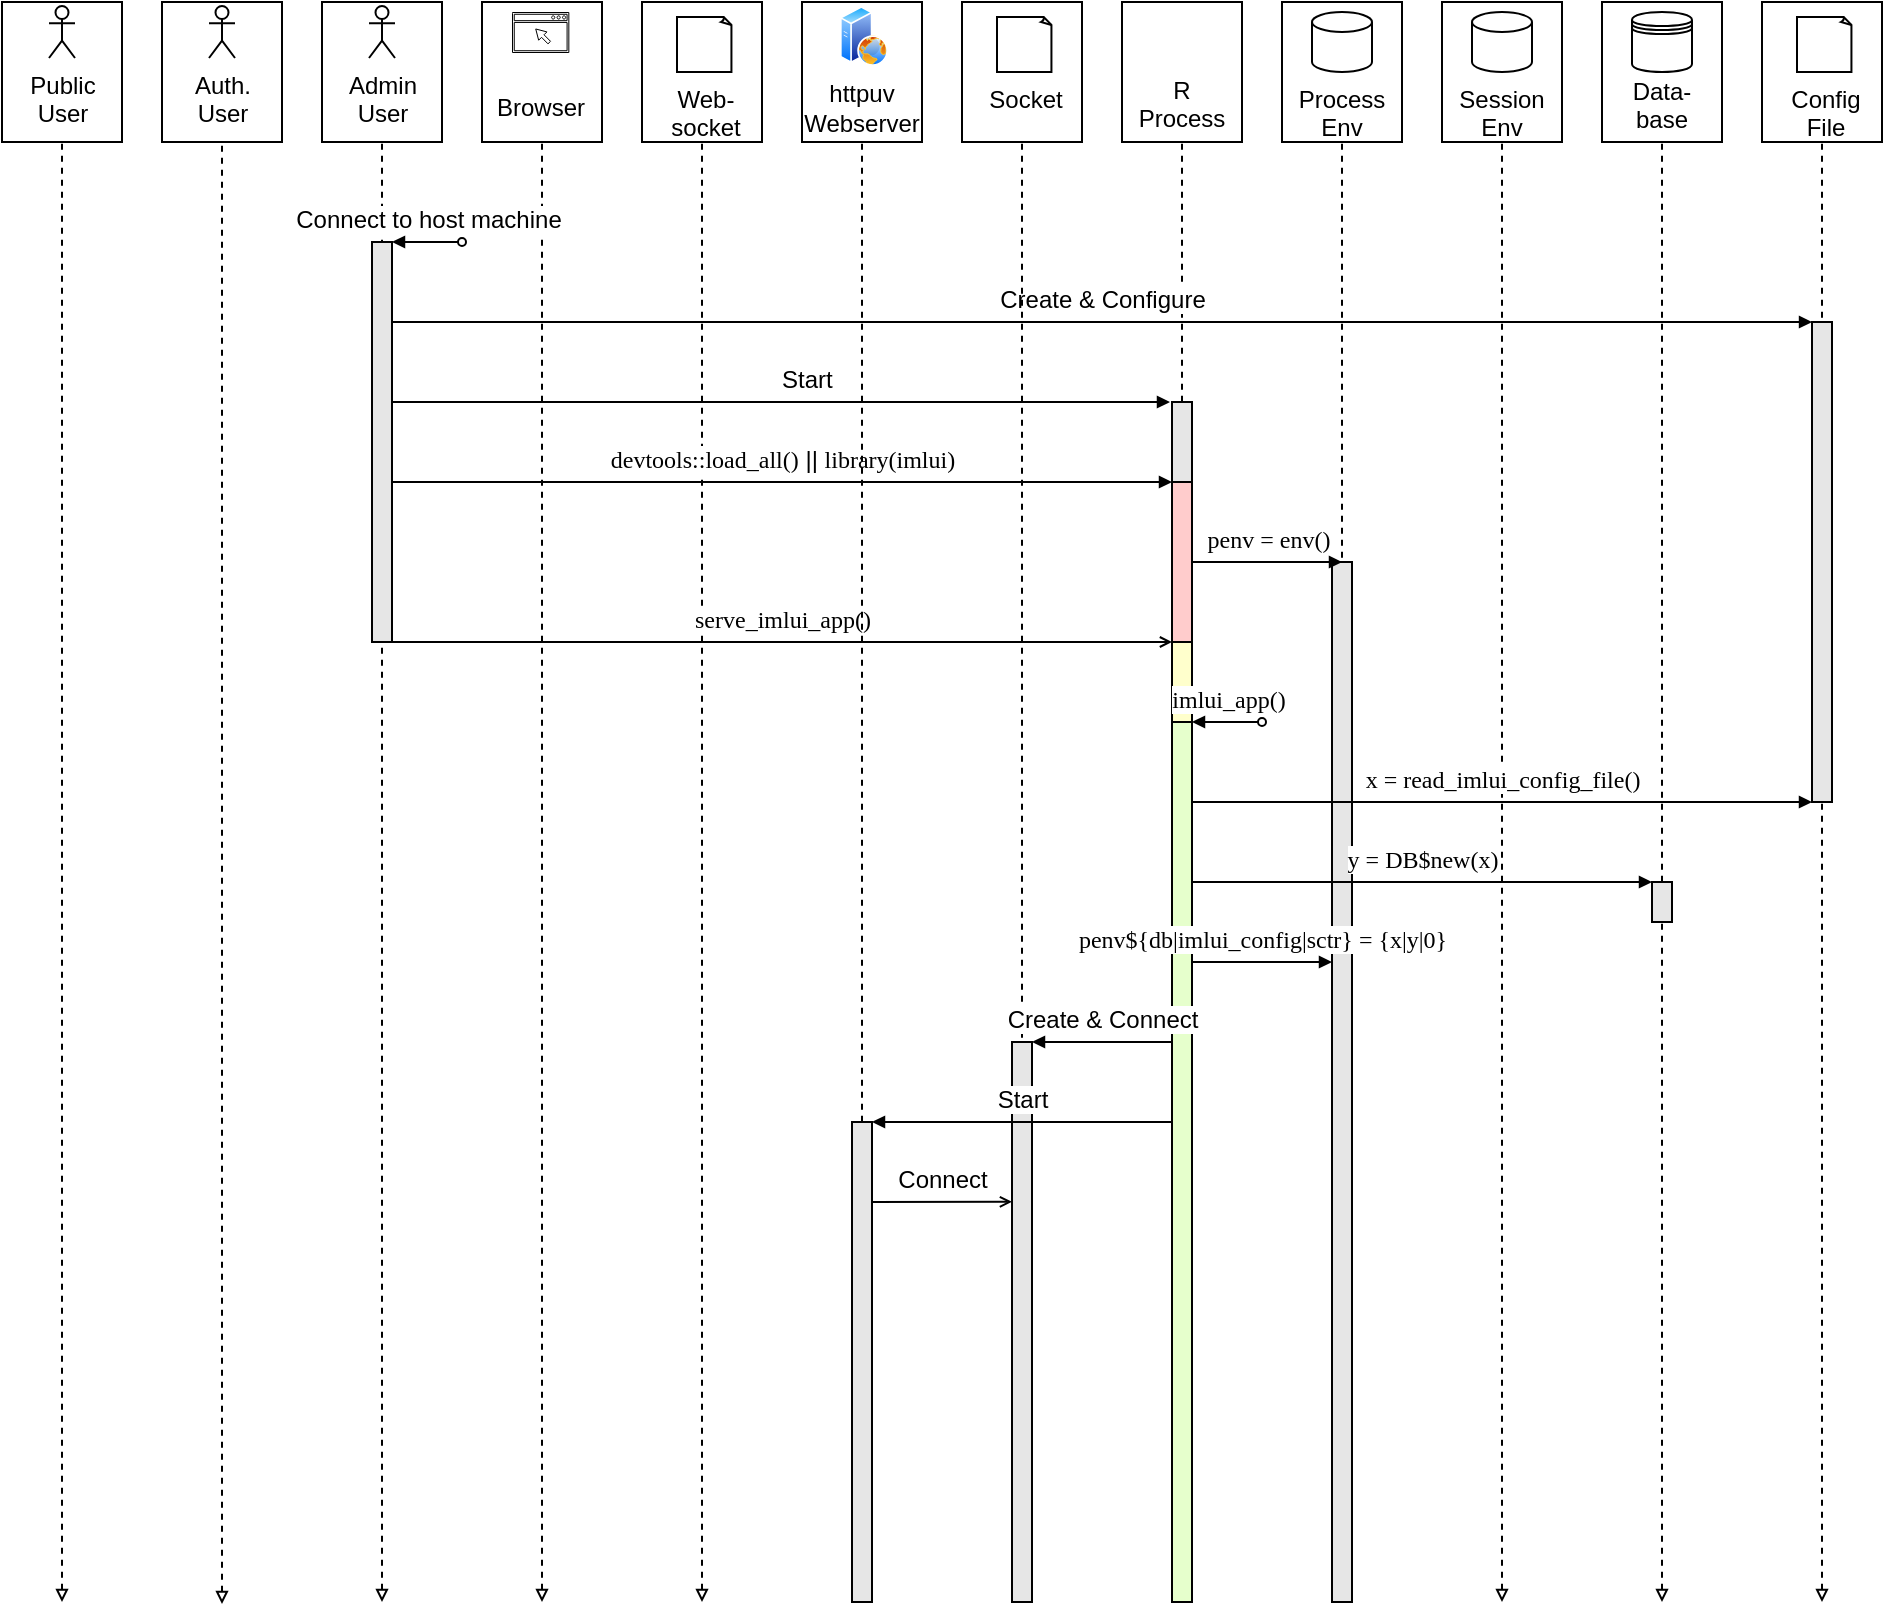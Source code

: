<mxfile version="16.5.1" type="device" pages="4"><diagram id="kgpKYQtTHZ0yAKxKKP6v" name="Start App"><mxGraphModel dx="1385" dy="1682" grid="1" gridSize="5" guides="1" tooltips="1" connect="1" arrows="1" fold="1" page="1" pageScale="1" pageWidth="1169" pageHeight="827" math="0" shadow="0"><root><mxCell id="0"/><mxCell id="1" parent="0"/><mxCell id="_Bd4xbxqOzO-l-OY71pM-76" value="" style="endArrow=none;dashed=1;html=1;fontSize=12;startArrow=block;startFill=0;startSize=4;endSize=4;jumpSize=4;spacingBottom=4;spacing=0;labelBackgroundColor=default;labelBorderColor=none;entryX=0.5;entryY=1;entryDx=0;entryDy=0;" edge="1" parent="1" target="_Bd4xbxqOzO-l-OY71pM-72"><mxGeometry width="50" height="50" relative="1" as="geometry"><mxPoint x="400" y="800" as="sourcePoint"/><mxPoint x="400" y="70" as="targetPoint"/></mxGeometry></mxCell><mxCell id="YUMu0xz1FwFyYr1DyKLQ-96" value="" style="rounded=0;whiteSpace=wrap;html=1;fillColor=default;fontSize=12;" parent="1" vertex="1"><mxGeometry x="770" width="60" height="70" as="geometry"/></mxCell><mxCell id="YUMu0xz1FwFyYr1DyKLQ-47" value="" style="endArrow=none;dashed=1;html=1;entryX=0.5;entryY=1;entryDx=0;entryDy=0;startArrow=block;fontSize=12;startFill=0;startSize=4;endSize=4;jumpSize=4;spacingBottom=4;spacing=0;labelBackgroundColor=default;labelBorderColor=none;" parent="1" target="0MWM5ixwbyAHftHJN-u3-17" edge="1"><mxGeometry width="50" height="50" relative="1" as="geometry"><mxPoint x="240" y="800" as="sourcePoint"/><mxPoint x="300" y="100" as="targetPoint"/></mxGeometry></mxCell><mxCell id="YUMu0xz1FwFyYr1DyKLQ-49" value="" style="html=1;points=[];perimeter=orthogonalPerimeter;strokeColor=default;strokeWidth=1;fillColor=#E6E6E6;fontSize=12;spacing=2;" parent="1" vertex="1"><mxGeometry x="235" y="120" width="10" height="200" as="geometry"/></mxCell><mxCell id="YUMu0xz1FwFyYr1DyKLQ-57" value="" style="endArrow=none;dashed=1;html=1;entryX=0.5;entryY=1;entryDx=0;entryDy=0;fontSize=12;exitX=0.5;exitY=1;exitDx=0;exitDy=0;startArrow=block;startFill=0;startSize=4;endSize=4;jumpSize=4;spacingBottom=4;spacing=0;labelBackgroundColor=default;labelBorderColor=none;" parent="1" target="YUMu0xz1FwFyYr1DyKLQ-31" edge="1"><mxGeometry width="50" height="50" relative="1" as="geometry"><mxPoint x="320" y="800" as="sourcePoint"/><mxPoint x="430" y="150" as="targetPoint"/></mxGeometry></mxCell><mxCell id="YUMu0xz1FwFyYr1DyKLQ-64" value="" style="endArrow=none;dashed=1;html=1;entryX=0.5;entryY=1;entryDx=0;entryDy=0;fontSize=12;startArrow=block;startFill=0;startSize=4;endSize=4;jumpSize=4;spacingBottom=4;spacing=0;labelBackgroundColor=default;labelBorderColor=none;" parent="1" edge="1" target="YUMu0xz1FwFyYr1DyKLQ-29"><mxGeometry width="50" height="50" relative="1" as="geometry"><mxPoint x="640" y="800" as="sourcePoint"/><mxPoint x="640" y="60" as="targetPoint"/></mxGeometry></mxCell><mxCell id="YUMu0xz1FwFyYr1DyKLQ-65" value="" style="endArrow=none;dashed=1;html=1;entryX=0.5;entryY=1;entryDx=0;entryDy=0;fontSize=12;startArrow=block;startFill=0;startSize=4;endSize=4;jumpSize=4;spacingBottom=4;spacing=0;labelBackgroundColor=default;labelBorderColor=none;" parent="1" edge="1" target="YUMu0xz1FwFyYr1DyKLQ-30"><mxGeometry width="50" height="50" relative="1" as="geometry"><mxPoint x="880" y="800" as="sourcePoint"/><mxPoint x="880" y="60" as="targetPoint"/></mxGeometry></mxCell><mxCell id="YUMu0xz1FwFyYr1DyKLQ-66" value="" style="endArrow=none;dashed=1;html=1;entryX=0.5;entryY=1;entryDx=0;entryDy=0;fontSize=12;startArrow=block;exitX=0.5;exitY=1;exitDx=0;exitDy=0;startFill=0;startSize=4;endSize=4;jumpSize=4;spacingBottom=4;spacing=0;labelBackgroundColor=default;labelBorderColor=none;" parent="1" edge="1" target="YUMu0xz1FwFyYr1DyKLQ-42"><mxGeometry width="50" height="50" relative="1" as="geometry"><mxPoint x="960" y="800" as="sourcePoint"/><mxPoint x="960" y="770" as="targetPoint"/></mxGeometry></mxCell><mxCell id="YUMu0xz1FwFyYr1DyKLQ-67" value="" style="endArrow=none;dashed=1;html=1;entryX=0.5;entryY=1;entryDx=0;entryDy=0;fontSize=12;startArrow=block;startFill=0;startSize=4;endSize=4;jumpSize=4;spacingBottom=4;spacing=0;labelBackgroundColor=default;labelBorderColor=none;" parent="1" target="YUMu0xz1FwFyYr1DyKLQ-34" edge="1"><mxGeometry width="50" height="50" relative="1" as="geometry"><mxPoint x="80" y="800" as="sourcePoint"/><mxPoint x="80" y="60" as="targetPoint"/></mxGeometry></mxCell><mxCell id="YUMu0xz1FwFyYr1DyKLQ-68" value="" style="endArrow=none;dashed=1;html=1;entryX=0.5;entryY=1;entryDx=0;entryDy=0;fontSize=12;startArrow=block;startFill=0;startSize=4;endSize=4;jumpSize=4;spacingBottom=4;spacing=0;labelBackgroundColor=default;labelBorderColor=none;" parent="1" target="0MWM5ixwbyAHftHJN-u3-15" edge="1"><mxGeometry width="50" height="50" relative="1" as="geometry"><mxPoint x="160" y="801" as="sourcePoint"/><mxPoint x="200" y="100" as="targetPoint"/></mxGeometry></mxCell><mxCell id="YUMu0xz1FwFyYr1DyKLQ-69" value="Start" style="html=1;verticalAlign=bottom;startArrow=none;startFill=0;endArrow=block;startSize=4;endSize=4;align=left;rounded=0;fontSize=12;spacing=0;jumpSize=4;spacingBottom=4;labelBackgroundColor=default;labelBorderColor=none;endFill=1;" parent="1" edge="1"><mxGeometry width="160" relative="1" as="geometry"><mxPoint x="245" y="200" as="sourcePoint"/><mxPoint x="634" y="200" as="targetPoint"/></mxGeometry></mxCell><mxCell id="YUMu0xz1FwFyYr1DyKLQ-70" value="" style="html=1;points=[];perimeter=orthogonalPerimeter;strokeColor=default;strokeWidth=1;fillColor=#FFFFCC;fontSize=12;spacing=2;" parent="1" vertex="1"><mxGeometry x="635" y="320" width="10" height="240" as="geometry"/></mxCell><mxCell id="YUMu0xz1FwFyYr1DyKLQ-83" value="&lt;font face=&quot;VT323&quot; data-font-src=&quot;https://fonts.googleapis.com/css?family=VT323&quot; style=&quot;font-size: 12px;&quot;&gt;devtools::load_all()&lt;/font&gt;&amp;nbsp;||&amp;nbsp;&lt;font data-font-src=&quot;https://fonts.googleapis.com/css?family=VT323&quot; face=&quot;VT323&quot; style=&quot;font-size: 12px;&quot;&gt;library(imlui)&lt;/font&gt;" style="endArrow=block;endFill=1;endSize=4;html=1;exitX=1.016;exitY=0.33;exitDx=0;exitDy=0;exitPerimeter=0;verticalAlign=bottom;fontSize=12;spacing=0;startSize=4;jumpSize=4;spacingBottom=4;labelBackgroundColor=default;labelBorderColor=none;" parent="1" edge="1"><mxGeometry width="160" relative="1" as="geometry"><mxPoint x="245" y="240" as="sourcePoint"/><mxPoint x="635" y="240" as="targetPoint"/></mxGeometry></mxCell><mxCell id="_Bd4xbxqOzO-l-OY71pM-3" value="" style="html=1;points=[];perimeter=orthogonalPerimeter;strokeColor=default;strokeWidth=1;fillColor=#E6E6E6;fontSize=12;spacing=2;" vertex="1" parent="1"><mxGeometry x="955" y="160" width="10" height="240" as="geometry"/></mxCell><mxCell id="YUMu0xz1FwFyYr1DyKLQ-94" value="&lt;font face=&quot;Helvetica&quot; style=&quot;font-size: 12px; line-height: 1;&quot;&gt;Session&lt;br style=&quot;font-size: 12px;&quot;&gt;Env&lt;/font&gt;" style="strokeWidth=1;html=1;shape=mxgraph.flowchart.database;whiteSpace=wrap;fontFamily=VT323;fontSource=https%3A%2F%2Ffonts.googleapis.com%2Fcss%3Ffamily%3DVT323;fillColor=default;fontSize=12;aspect=fixed;labelPosition=center;verticalLabelPosition=bottom;align=center;verticalAlign=top;spacingTop=0;spacingBottom=2;" parent="1" vertex="1"><mxGeometry x="785" y="5" width="30" height="30" as="geometry"/></mxCell><mxCell id="YUMu0xz1FwFyYr1DyKLQ-98" value="" style="rounded=0;whiteSpace=wrap;html=1;fillColor=default;fontSize=12;" parent="1" vertex="1"><mxGeometry x="690" width="60" height="70" as="geometry"/></mxCell><mxCell id="YUMu0xz1FwFyYr1DyKLQ-99" value="&lt;font face=&quot;Helvetica&quot; style=&quot;font-size: 12px ; line-height: 1&quot;&gt;Process&lt;br style=&quot;font-size: 12px&quot;&gt;Env&lt;/font&gt;" style="strokeWidth=1;html=1;shape=mxgraph.flowchart.database;whiteSpace=wrap;fontFamily=VT323;fontSource=https%3A%2F%2Ffonts.googleapis.com%2Fcss%3Ffamily%3DVT323;fillColor=default;fontSize=12;aspect=fixed;labelPosition=center;verticalLabelPosition=bottom;align=center;verticalAlign=top;spacingTop=0;spacingBottom=2;" parent="1" vertex="1"><mxGeometry x="705" y="5" width="30" height="30" as="geometry"/></mxCell><mxCell id="YUMu0xz1FwFyYr1DyKLQ-101" value="" style="endArrow=none;dashed=1;html=1;entryX=0.5;entryY=1;entryDx=0;entryDy=0;fontSize=12;startArrow=block;startFill=0;startSize=4;endSize=4;jumpSize=4;spacingBottom=4;spacing=0;labelBackgroundColor=default;labelBorderColor=none;" parent="1" edge="1" target="YUMu0xz1FwFyYr1DyKLQ-96"><mxGeometry width="50" height="50" relative="1" as="geometry"><mxPoint x="800" y="800" as="sourcePoint"/><mxPoint x="800" y="60" as="targetPoint"/></mxGeometry></mxCell><mxCell id="YUMu0xz1FwFyYr1DyKLQ-102" value="" style="endArrow=none;dashed=1;html=1;entryX=0.5;entryY=1;entryDx=0;entryDy=0;fontSize=12;startArrow=block;startFill=0;startSize=4;endSize=4;jumpSize=4;spacingBottom=4;spacing=0;labelBackgroundColor=default;labelBorderColor=none;" parent="1" edge="1" target="YUMu0xz1FwFyYr1DyKLQ-98"><mxGeometry width="50" height="50" relative="1" as="geometry"><mxPoint x="720" y="800" as="sourcePoint"/><mxPoint x="720" y="60" as="targetPoint"/></mxGeometry></mxCell><mxCell id="YUMu0xz1FwFyYr1DyKLQ-103" value="" style="html=1;points=[];perimeter=orthogonalPerimeter;strokeColor=default;strokeWidth=1;fillColor=#E6E6E6;fontSize=12;spacing=2;" parent="1" vertex="1"><mxGeometry x="715" y="280" width="10" height="520" as="geometry"/></mxCell><mxCell id="YUMu0xz1FwFyYr1DyKLQ-34" value="" style="rounded=0;whiteSpace=wrap;html=1;fillColor=default;fontSize=12;" parent="1" vertex="1"><mxGeometry x="50" width="60" height="70" as="geometry"/></mxCell><mxCell id="YUMu0xz1FwFyYr1DyKLQ-26" value="Public&lt;br style=&quot;font-size: 12px;&quot;&gt;User" style="shape=umlActor;html=1;verticalLabelPosition=bottom;verticalAlign=top;align=center;strokeWidth=1;rounded=0;fontSize=12;fillColor=default;" parent="1" vertex="1"><mxGeometry x="73.5" y="2" width="13" height="26" as="geometry"/></mxCell><mxCell id="0MWM5ixwbyAHftHJN-u3-15" value="" style="rounded=0;whiteSpace=wrap;html=1;fillColor=default;fontSize=12;" parent="1" vertex="1"><mxGeometry x="130" width="60" height="70" as="geometry"/></mxCell><mxCell id="0MWM5ixwbyAHftHJN-u3-16" value="Auth.&lt;br style=&quot;font-size: 12px;&quot;&gt;User" style="shape=umlActor;html=1;verticalLabelPosition=bottom;verticalAlign=top;align=center;strokeWidth=1;rounded=0;fontSize=12;fillColor=default;" parent="1" vertex="1"><mxGeometry x="153.5" y="2" width="13" height="26" as="geometry"/></mxCell><mxCell id="0MWM5ixwbyAHftHJN-u3-17" value="" style="rounded=0;whiteSpace=wrap;html=1;fillColor=default;fontSize=12;" parent="1" vertex="1"><mxGeometry x="210" width="60" height="70" as="geometry"/></mxCell><mxCell id="0MWM5ixwbyAHftHJN-u3-18" value="Admin&lt;br style=&quot;font-size: 12px;&quot;&gt;User" style="shape=umlActor;html=1;verticalLabelPosition=bottom;verticalAlign=top;align=center;strokeWidth=1;rounded=0;fontSize=12;fillColor=default;" parent="1" vertex="1"><mxGeometry x="233.5" y="2" width="13" height="26" as="geometry"/></mxCell><mxCell id="YUMu0xz1FwFyYr1DyKLQ-31" value="" style="rounded=0;whiteSpace=wrap;html=1;fillColor=default;fontSize=12;" parent="1" vertex="1"><mxGeometry x="290" width="60" height="70" as="geometry"/></mxCell><mxCell id="YUMu0xz1FwFyYr1DyKLQ-22" value="&lt;br style=&quot;font-size: 12px;&quot;&gt;Browser" style="pointerEvents=1;shadow=0;dashed=0;html=1;strokeColor=default;aspect=fixed;labelPosition=center;verticalLabelPosition=bottom;verticalAlign=top;align=center;outlineConnect=0;shape=mxgraph.vvd.web_browser;strokeWidth=0.5;rounded=0;fontSize=12;fillColor=default;" parent="1" vertex="1"><mxGeometry x="305" y="5" width="28.17" height="20" as="geometry"/></mxCell><mxCell id="YUMu0xz1FwFyYr1DyKLQ-29" value="" style="rounded=0;whiteSpace=wrap;html=1;strokeColor=default;strokeWidth=1;fillColor=default;fontSize=12;" parent="1" vertex="1"><mxGeometry x="610" width="60" height="70" as="geometry"/></mxCell><mxCell id="YUMu0xz1FwFyYr1DyKLQ-17" value="R&#10;Process" style="shape=image;verticalLabelPosition=bottom;verticalAlign=top;imageAspect=0;image=https://www.r-project.org/logo/Rlogo.svg;rounded=0;spacing=0;fontSize=12;spacingTop=-1;aspect=fixed;fillColor=default;" parent="1" vertex="1"><mxGeometry x="625" y="10" width="30" height="23.25" as="geometry"/></mxCell><mxCell id="YUMu0xz1FwFyYr1DyKLQ-30" value="" style="rounded=0;whiteSpace=wrap;html=1;strokeColor=default;strokeWidth=1;fillColor=default;fontSize=12;" parent="1" vertex="1"><mxGeometry x="850" width="60" height="70" as="geometry"/></mxCell><mxCell id="YUMu0xz1FwFyYr1DyKLQ-16" value="Data-&lt;br style=&quot;font-size: 12px;&quot;&gt;base" style="shape=datastore;whiteSpace=wrap;html=1;aspect=fixed;rounded=0;fontSize=12;spacingTop=-4;verticalAlign=top;labelPosition=center;verticalLabelPosition=bottom;align=center;fillColor=default;" parent="1" vertex="1"><mxGeometry x="865" y="5" width="30" height="30" as="geometry"/></mxCell><mxCell id="YUMu0xz1FwFyYr1DyKLQ-42" value="" style="rounded=0;whiteSpace=wrap;html=1;fillColor=default;fontSize=12;" parent="1" vertex="1"><mxGeometry x="930" width="60" height="70" as="geometry"/></mxCell><mxCell id="YUMu0xz1FwFyYr1DyKLQ-13" value="Config&lt;br&gt;File" style="whiteSpace=wrap;html=1;shape=mxgraph.basic.document;aspect=fixed;rounded=0;fontSize=12;labelPosition=center;verticalLabelPosition=bottom;align=center;verticalAlign=top;fillColor=default;" parent="1" vertex="1"><mxGeometry x="947.5" y="7.5" width="27.5" height="27.5" as="geometry"/></mxCell><mxCell id="_Bd4xbxqOzO-l-OY71pM-1" value="&lt;font data-font-src=&quot;https://fonts.googleapis.com/css?family=VT323&quot; style=&quot;font-size: 12px&quot;&gt;Create &amp;amp; Configure&lt;/font&gt;" style="endArrow=block;endFill=1;endSize=4;html=1;verticalAlign=bottom;fontSize=12;entryX=0.002;entryY=0;entryDx=0;entryDy=0;entryPerimeter=0;spacing=0;labelBackgroundColor=default;startSize=4;jumpSize=4;spacingBottom=4;labelBorderColor=none;" edge="1" parent="1" target="_Bd4xbxqOzO-l-OY71pM-3"><mxGeometry width="160" relative="1" as="geometry"><mxPoint x="245" y="160" as="sourcePoint"/><mxPoint x="635" y="160" as="targetPoint"/></mxGeometry></mxCell><mxCell id="_Bd4xbxqOzO-l-OY71pM-9" value="&lt;font face=&quot;VT323&quot; data-font-src=&quot;https://fonts.googleapis.com/css?family=VT323&quot; style=&quot;font-size: 12px;&quot;&gt;serve_imlui_app()&lt;/font&gt;" style="endArrow=open;endFill=0;endSize=4;html=1;exitX=1.016;exitY=0.33;exitDx=0;exitDy=0;exitPerimeter=0;verticalAlign=bottom;fontSize=12;entryX=0.003;entryY=0.077;entryDx=0;entryDy=0;entryPerimeter=0;spacing=0;startSize=4;jumpSize=4;spacingBottom=4;labelBackgroundColor=default;labelBorderColor=none;" edge="1" parent="1"><mxGeometry width="160" relative="1" as="geometry"><mxPoint x="245" y="320" as="sourcePoint"/><mxPoint x="635" y="320" as="targetPoint"/></mxGeometry></mxCell><mxCell id="_Bd4xbxqOzO-l-OY71pM-10" value="" style="html=1;points=[];perimeter=orthogonalPerimeter;strokeColor=default;strokeWidth=1;fillColor=#E6E6E6;fontSize=12;spacing=2;" vertex="1" parent="1"><mxGeometry x="875" y="440" width="10" height="20" as="geometry"/></mxCell><mxCell id="0MWM5ixwbyAHftHJN-u3-4" value="&lt;font face=&quot;VT323&quot; data-font-src=&quot;https://fonts.googleapis.com/css?family=VT323&quot; style=&quot;font-size: 12px&quot;&gt;x = read_imlui_config_file()&lt;/font&gt;" style="endArrow=block;endFill=1;endSize=4;html=1;exitX=1;exitY=0.23;exitDx=0;exitDy=0;exitPerimeter=0;verticalAlign=bottom;fontSize=12;spacing=0;startSize=4;jumpSize=4;spacingBottom=4;labelBackgroundColor=default;labelBorderColor=none;" parent="1" edge="1"><mxGeometry width="160" relative="1" as="geometry"><mxPoint x="645" y="400" as="sourcePoint"/><mxPoint x="955" y="400" as="targetPoint"/></mxGeometry></mxCell><mxCell id="_Bd4xbxqOzO-l-OY71pM-6" value="&lt;font face=&quot;VT323&quot; style=&quot;font-size: 12px&quot;&gt;y = DB$new(x)&lt;/font&gt;" style="endArrow=block;endFill=1;endSize=4;html=1;fontSize=12;verticalAlign=bottom;exitX=1.03;exitY=0.384;exitDx=0;exitDy=0;exitPerimeter=0;spacing=0;startSize=4;jumpSize=4;spacingBottom=4;labelBackgroundColor=default;labelBorderColor=none;" edge="1" parent="1"><mxGeometry width="160" relative="1" as="geometry"><mxPoint x="645" y="440" as="sourcePoint"/><mxPoint x="875" y="440" as="targetPoint"/></mxGeometry></mxCell><mxCell id="_Bd4xbxqOzO-l-OY71pM-39" value="" style="html=1;points=[];perimeter=orthogonalPerimeter;strokeColor=default;strokeWidth=1;fillColor=#E6E6E6;fontSize=12;spacing=2;" vertex="1" parent="1"><mxGeometry x="635" y="200" width="10" height="40" as="geometry"/></mxCell><mxCell id="_Bd4xbxqOzO-l-OY71pM-40" value="" style="html=1;points=[];perimeter=orthogonalPerimeter;strokeColor=default;strokeWidth=1;fillColor=#FFCCCC;fontSize=12;spacing=2;" vertex="1" parent="1"><mxGeometry x="635" y="240" width="10" height="80" as="geometry"/></mxCell><mxCell id="_Bd4xbxqOzO-l-OY71pM-60" value="&lt;span style=&quot;text-align: left; font-size: 12px;&quot;&gt;Connect to host machine&lt;/span&gt;" style="html=1;verticalAlign=bottom;startArrow=oval;startFill=0;endArrow=block;startSize=4;rounded=0;labelBackgroundColor=default;fontFamily=Helvetica;fontSize=12;fontColor=default;strokeColor=default;shape=connector;endSize=4;jumpSize=4;strokeWidth=1;spacingBottom=4;spacing=0;labelBorderColor=none;" edge="1" parent="1"><mxGeometry width="60" relative="1" as="geometry"><mxPoint x="280" y="120" as="sourcePoint"/><mxPoint x="245" y="120" as="targetPoint"/></mxGeometry></mxCell><mxCell id="_Bd4xbxqOzO-l-OY71pM-63" value="&lt;span style=&quot;font-family: vt323; font-size: 12px;&quot;&gt;imlui_app()&lt;/span&gt;" style="html=1;verticalAlign=bottom;startArrow=oval;startFill=0;endArrow=block;startSize=4;rounded=0;labelBackgroundColor=default;fontFamily=Helvetica;fontSize=12;fontColor=default;strokeColor=default;shape=connector;endSize=4;jumpSize=4;strokeWidth=1;spacingBottom=4;spacing=0;labelBorderColor=none;" edge="1" parent="1"><mxGeometry width="60" relative="1" as="geometry"><mxPoint x="680" y="360" as="sourcePoint"/><mxPoint x="645" y="360" as="targetPoint"/></mxGeometry></mxCell><mxCell id="_Bd4xbxqOzO-l-OY71pM-69" value="" style="html=1;points=[];perimeter=orthogonalPerimeter;strokeColor=default;strokeWidth=1;fillColor=#E6FFCC;fontSize=12;spacing=2;" vertex="1" parent="1"><mxGeometry x="635" y="360" width="10" height="440" as="geometry"/></mxCell><mxCell id="_Bd4xbxqOzO-l-OY71pM-72" value="" style="rounded=0;whiteSpace=wrap;html=1;fillColor=default;fontSize=12;" vertex="1" parent="1"><mxGeometry x="370" width="60" height="70" as="geometry"/></mxCell><mxCell id="_Bd4xbxqOzO-l-OY71pM-73" value="Web-&lt;br&gt;socket" style="whiteSpace=wrap;html=1;shape=mxgraph.basic.document;aspect=fixed;rounded=0;fontSize=12;labelPosition=center;verticalLabelPosition=bottom;align=center;verticalAlign=top;fillColor=default;" vertex="1" parent="1"><mxGeometry x="387.5" y="7.5" width="27.5" height="27.5" as="geometry"/></mxCell><mxCell id="_Bd4xbxqOzO-l-OY71pM-74" value="" style="rounded=0;whiteSpace=wrap;html=1;fillColor=default;fontSize=12;" vertex="1" parent="1"><mxGeometry x="530" width="60" height="70" as="geometry"/></mxCell><mxCell id="_Bd4xbxqOzO-l-OY71pM-75" value="Socket" style="whiteSpace=wrap;html=1;shape=mxgraph.basic.document;aspect=fixed;rounded=0;fontSize=12;labelPosition=center;verticalLabelPosition=bottom;align=center;verticalAlign=top;fillColor=default;" vertex="1" parent="1"><mxGeometry x="547.5" y="7.5" width="27.5" height="27.5" as="geometry"/></mxCell><mxCell id="_Bd4xbxqOzO-l-OY71pM-77" value="" style="endArrow=none;dashed=1;html=1;fontSize=12;startArrow=block;startFill=0;startSize=4;endSize=4;jumpSize=4;spacingBottom=4;spacing=0;labelBackgroundColor=default;labelBorderColor=none;entryX=0.5;entryY=1;entryDx=0;entryDy=0;" edge="1" parent="1" target="_Bd4xbxqOzO-l-OY71pM-74"><mxGeometry width="50" height="50" relative="1" as="geometry"><mxPoint x="560" y="800" as="sourcePoint"/><mxPoint x="560" y="70" as="targetPoint"/></mxGeometry></mxCell><mxCell id="_Bd4xbxqOzO-l-OY71pM-86" value="httpuv&lt;br&gt;Webserver" style="rounded=0;whiteSpace=wrap;html=1;container=0;fontSize=12;labelPosition=center;verticalLabelPosition=middle;align=center;verticalAlign=bottom;fillColor=default;" vertex="1" parent="1"><mxGeometry x="450" width="60" height="70" as="geometry"/></mxCell><mxCell id="_Bd4xbxqOzO-l-OY71pM-87" value="" style="aspect=fixed;perimeter=ellipsePerimeter;html=1;align=center;shadow=0;dashed=0;spacingTop=3;image;image=img/lib/active_directory/web_server.svg;fontFamily=Helvetica;fontSize=12;fontColor=default;strokeWidth=1;fillColor=default;gradientColor=none;" vertex="1" parent="1"><mxGeometry x="469" y="2" width="24" height="30" as="geometry"/></mxCell><mxCell id="_Bd4xbxqOzO-l-OY71pM-88" value="" style="endArrow=none;dashed=1;html=1;fontSize=12;startArrow=block;startFill=0;startSize=4;endSize=4;jumpSize=4;spacingBottom=4;spacing=0;labelBackgroundColor=default;labelBorderColor=none;entryX=0.5;entryY=1;entryDx=0;entryDy=0;" edge="1" parent="1" target="_Bd4xbxqOzO-l-OY71pM-86"><mxGeometry width="50" height="50" relative="1" as="geometry"><mxPoint x="480" y="800" as="sourcePoint"/><mxPoint x="480" y="70" as="targetPoint"/></mxGeometry></mxCell><mxCell id="_Bd4xbxqOzO-l-OY71pM-89" value="" style="html=1;points=[];perimeter=orthogonalPerimeter;strokeColor=default;strokeWidth=1;fillColor=#E6E6E6;fontSize=12;spacing=2;" vertex="1" parent="1"><mxGeometry x="475" y="560" width="10" height="240" as="geometry"/></mxCell><mxCell id="_Bd4xbxqOzO-l-OY71pM-99" value="Connect" style="html=1;verticalAlign=bottom;startArrow=none;startFill=0;endArrow=open;startSize=4;endSize=4;align=center;rounded=0;exitX=1.01;exitY=0;exitDx=0;exitDy=0;exitPerimeter=0;fontSize=12;spacing=0;jumpSize=4;spacingBottom=4;labelBackgroundColor=default;labelBorderColor=none;endFill=0;entryX=0;entryY=0.516;entryDx=0;entryDy=0;entryPerimeter=0;" edge="1" parent="1"><mxGeometry width="160" relative="1" as="geometry"><mxPoint x="485" y="600" as="sourcePoint"/><mxPoint x="555" y="599.92" as="targetPoint"/></mxGeometry></mxCell><mxCell id="_Bd4xbxqOzO-l-OY71pM-101" value="" style="html=1;points=[];perimeter=orthogonalPerimeter;strokeColor=default;strokeWidth=1;fillColor=#E6E6E6;fontSize=12;spacing=2;" vertex="1" parent="1"><mxGeometry x="555" y="520" width="10" height="280" as="geometry"/></mxCell><mxCell id="_Bd4xbxqOzO-l-OY71pM-92" value="Create &amp;amp; Connect" style="endArrow=block;endFill=1;endSize=4;html=1;fontSize=12;verticalAlign=bottom;exitX=0.006;exitY=0.461;exitDx=0;exitDy=0;exitPerimeter=0;spacing=0;startSize=4;jumpSize=4;spacingBottom=4;labelBackgroundColor=default;labelBorderColor=none;" edge="1" parent="1"><mxGeometry width="160" relative="1" as="geometry"><mxPoint x="635" y="520" as="sourcePoint"/><mxPoint x="565" y="520" as="targetPoint"/></mxGeometry></mxCell><mxCell id="0MWM5ixwbyAHftHJN-u3-2" value="Start" style="endArrow=block;endFill=1;endSize=4;html=1;fontSize=12;verticalAlign=bottom;exitX=0.006;exitY=0.461;exitDx=0;exitDy=0;exitPerimeter=0;spacing=0;startSize=4;jumpSize=4;spacingBottom=4;labelBackgroundColor=default;labelBorderColor=none;" parent="1" edge="1"><mxGeometry width="160" relative="1" as="geometry"><mxPoint x="635" y="560" as="sourcePoint"/><mxPoint x="485" y="560" as="targetPoint"/></mxGeometry></mxCell><mxCell id="_Bd4xbxqOzO-l-OY71pM-225" value="&lt;font data-font-src=&quot;https://fonts.googleapis.com/css?family=VT323&quot; face=&quot;VT323&quot;&gt;penv = env()&lt;/font&gt;" style="endArrow=block;endFill=1;endSize=4;html=1;fontSize=12;verticalAlign=bottom;spacing=0;startSize=4;jumpSize=4;spacingBottom=4;labelBackgroundColor=default;labelBorderColor=none;" edge="1" parent="1"><mxGeometry width="160" relative="1" as="geometry"><mxPoint x="645" y="280" as="sourcePoint"/><mxPoint x="720" y="280" as="targetPoint"/></mxGeometry></mxCell><mxCell id="YUMu0xz1FwFyYr1DyKLQ-100" value="&lt;font face=&quot;VT323&quot; data-font-src=&quot;https://fonts.googleapis.com/css?family=VT323&quot;&gt;penv${db|imlui_config|sctr} = {x|y|0}&lt;/font&gt;" style="endArrow=block;endFill=1;endSize=4;html=1;fontSize=12;verticalAlign=bottom;spacing=0;startSize=4;jumpSize=4;spacingBottom=4;labelBackgroundColor=default;labelBorderColor=none;" parent="1" edge="1"><mxGeometry width="160" relative="1" as="geometry"><mxPoint x="645" y="480" as="sourcePoint"/><mxPoint x="715" y="480" as="targetPoint"/></mxGeometry></mxCell></root></mxGraphModel></diagram><diagram id="o5PUOJTUUopHOvYuWbqu" name="Connect with App"><mxGraphModel dx="896" dy="261" grid="1" gridSize="10" guides="1" tooltips="1" connect="1" arrows="1" fold="1" page="1" pageScale="1" pageWidth="1169" pageHeight="827" math="0" shadow="0"><root><mxCell id="KTNyMQQlqdNqnwp7_5Rt-0"/><mxCell id="KTNyMQQlqdNqnwp7_5Rt-1" parent="KTNyMQQlqdNqnwp7_5Rt-0"/><mxCell id="ff6xiIMq2wtssqof5y43-1" value="" style="endArrow=none;html=1;rounded=0;labelBackgroundColor=default;fontFamily=Helvetica;fontSize=12;fontColor=default;startSize=4;endSize=4;strokeColor=default;shape=connector;jumpSize=4;spacingBottom=4;spacing=0;labelBorderColor=none;" edge="1" parent="KTNyMQQlqdNqnwp7_5Rt-1"><mxGeometry width="50" height="50" relative="1" as="geometry"><mxPoint x="40" y="1280" as="sourcePoint"/><mxPoint x="1120" y="1280" as="targetPoint"/></mxGeometry></mxCell><mxCell id="ff6xiIMq2wtssqof5y43-2" value="" style="rounded=0;whiteSpace=wrap;html=1;fillColor=default;fontSize=12;" vertex="1" parent="KTNyMQQlqdNqnwp7_5Rt-1"><mxGeometry x="890" y="850" width="60" height="70" as="geometry"/></mxCell><mxCell id="ff6xiIMq2wtssqof5y43-3" value="" style="endArrow=none;dashed=1;html=1;entryX=0.5;entryY=1;entryDx=0;entryDy=0;startArrow=block;fontSize=12;startFill=0;startSize=4;endSize=4;jumpSize=4;spacingBottom=4;spacing=0;labelBackgroundColor=default;labelBorderColor=none;" edge="1" parent="KTNyMQQlqdNqnwp7_5Rt-1" target="ff6xiIMq2wtssqof5y43-19"><mxGeometry width="50" height="50" relative="1" as="geometry"><mxPoint x="360" y="1600" as="sourcePoint"/><mxPoint x="420" y="940" as="targetPoint"/></mxGeometry></mxCell><mxCell id="ff6xiIMq2wtssqof5y43-4" value="" style="endArrow=none;dashed=1;html=1;entryX=0.5;entryY=1;entryDx=0;entryDy=0;fontSize=12;startArrow=block;startFill=0;startSize=4;endSize=4;jumpSize=4;spacingBottom=4;spacing=0;labelBackgroundColor=default;labelBorderColor=none;" edge="1" parent="KTNyMQQlqdNqnwp7_5Rt-1" target="ff6xiIMq2wtssqof5y43-21"><mxGeometry width="50" height="50" relative="1" as="geometry"><mxPoint x="440" y="1600" as="sourcePoint"/><mxPoint x="550" y="990" as="targetPoint"/></mxGeometry></mxCell><mxCell id="ff6xiIMq2wtssqof5y43-5" value="" style="endArrow=none;dashed=1;html=1;entryX=0.5;entryY=1;entryDx=0;entryDy=0;fontSize=12;startArrow=block;startFill=0;startSize=4;endSize=4;jumpSize=4;spacingBottom=4;spacing=0;labelBackgroundColor=default;labelBorderColor=none;" edge="1" parent="KTNyMQQlqdNqnwp7_5Rt-1" target="ff6xiIMq2wtssqof5y43-23"><mxGeometry width="50" height="50" relative="1" as="geometry"><mxPoint x="760" y="1597.241" as="sourcePoint"/><mxPoint x="760" y="900" as="targetPoint"/></mxGeometry></mxCell><mxCell id="ff6xiIMq2wtssqof5y43-6" value="" style="endArrow=none;dashed=1;html=1;entryX=0.5;entryY=1;entryDx=0;entryDy=0;fontSize=12;startArrow=block;startFill=0;startSize=4;endSize=4;jumpSize=4;spacingBottom=4;spacing=0;labelBackgroundColor=default;labelBorderColor=none;" edge="1" parent="KTNyMQQlqdNqnwp7_5Rt-1" target="ff6xiIMq2wtssqof5y43-25"><mxGeometry width="50" height="50" relative="1" as="geometry"><mxPoint x="1000" y="1595.402" as="sourcePoint"/><mxPoint x="1000" y="900" as="targetPoint"/></mxGeometry></mxCell><mxCell id="ff6xiIMq2wtssqof5y43-7" value="" style="endArrow=none;dashed=1;html=1;entryX=0.5;entryY=1;entryDx=0;entryDy=0;fontSize=12;startArrow=block;startFill=0;startSize=4;endSize=4;jumpSize=4;spacingBottom=4;spacing=0;labelBackgroundColor=default;labelBorderColor=none;" edge="1" parent="KTNyMQQlqdNqnwp7_5Rt-1" target="ff6xiIMq2wtssqof5y43-27"><mxGeometry width="50" height="50" relative="1" as="geometry"><mxPoint x="1080" y="1597.241" as="sourcePoint"/><mxPoint x="1080" y="1610" as="targetPoint"/></mxGeometry></mxCell><mxCell id="ff6xiIMq2wtssqof5y43-8" value="" style="endArrow=none;dashed=1;html=1;entryX=0.5;entryY=1;entryDx=0;entryDy=0;fontSize=12;startArrow=block;startFill=0;startSize=4;endSize=4;jumpSize=4;spacingBottom=4;spacing=0;labelBackgroundColor=default;labelBorderColor=none;" edge="1" parent="KTNyMQQlqdNqnwp7_5Rt-1" target="ff6xiIMq2wtssqof5y43-15"><mxGeometry width="50" height="50" relative="1" as="geometry"><mxPoint x="200" y="1600" as="sourcePoint"/><mxPoint x="200" y="900" as="targetPoint"/></mxGeometry></mxCell><mxCell id="ff6xiIMq2wtssqof5y43-9" value="" style="endArrow=none;dashed=1;html=1;entryX=0.5;entryY=1;entryDx=0;entryDy=0;fontSize=12;startArrow=block;startFill=0;startSize=4;endSize=4;jumpSize=4;spacingBottom=4;spacing=0;labelBackgroundColor=default;labelBorderColor=none;" edge="1" parent="KTNyMQQlqdNqnwp7_5Rt-1" target="ff6xiIMq2wtssqof5y43-17"><mxGeometry width="50" height="50" relative="1" as="geometry"><mxPoint x="280" y="1600" as="sourcePoint"/><mxPoint x="320" y="940" as="targetPoint"/></mxGeometry></mxCell><mxCell id="ff6xiIMq2wtssqof5y43-10" value="&lt;font face=&quot;Helvetica&quot; style=&quot;font-size: 12px; line-height: 1;&quot;&gt;Session&lt;br style=&quot;font-size: 12px;&quot;&gt;Env&lt;/font&gt;" style="strokeWidth=1;html=1;shape=mxgraph.flowchart.database;whiteSpace=wrap;fontFamily=VT323;fontSource=https%3A%2F%2Ffonts.googleapis.com%2Fcss%3Ffamily%3DVT323;fillColor=default;fontSize=12;aspect=fixed;labelPosition=center;verticalLabelPosition=bottom;align=center;verticalAlign=top;spacingTop=0;spacingBottom=2;" vertex="1" parent="KTNyMQQlqdNqnwp7_5Rt-1"><mxGeometry x="905" y="855" width="30" height="30" as="geometry"/></mxCell><mxCell id="ff6xiIMq2wtssqof5y43-11" value="" style="rounded=0;whiteSpace=wrap;html=1;fillColor=default;fontSize=12;" vertex="1" parent="KTNyMQQlqdNqnwp7_5Rt-1"><mxGeometry x="810" y="850" width="60" height="70" as="geometry"/></mxCell><mxCell id="ff6xiIMq2wtssqof5y43-12" value="&lt;font face=&quot;Helvetica&quot; style=&quot;font-size: 12px ; line-height: 1&quot;&gt;Process&lt;br style=&quot;font-size: 12px&quot;&gt;Env&lt;/font&gt;" style="strokeWidth=1;html=1;shape=mxgraph.flowchart.database;whiteSpace=wrap;fontFamily=VT323;fontSource=https%3A%2F%2Ffonts.googleapis.com%2Fcss%3Ffamily%3DVT323;fillColor=default;fontSize=12;aspect=fixed;labelPosition=center;verticalLabelPosition=bottom;align=center;verticalAlign=top;spacingTop=0;spacingBottom=2;" vertex="1" parent="KTNyMQQlqdNqnwp7_5Rt-1"><mxGeometry x="825" y="855" width="30" height="30" as="geometry"/></mxCell><mxCell id="ff6xiIMq2wtssqof5y43-13" value="" style="endArrow=none;dashed=1;html=1;entryX=0.5;entryY=1;entryDx=0;entryDy=0;fontSize=12;startArrow=block;startFill=0;startSize=4;endSize=4;jumpSize=4;spacingBottom=4;spacing=0;labelBackgroundColor=default;labelBorderColor=none;" edge="1" parent="KTNyMQQlqdNqnwp7_5Rt-1" target="ff6xiIMq2wtssqof5y43-2"><mxGeometry width="50" height="50" relative="1" as="geometry"><mxPoint x="920" y="1598.621" as="sourcePoint"/><mxPoint x="920" y="900" as="targetPoint"/></mxGeometry></mxCell><mxCell id="ff6xiIMq2wtssqof5y43-14" value="" style="endArrow=none;dashed=1;html=1;entryX=0.5;entryY=1;entryDx=0;entryDy=0;fontSize=12;startArrow=block;startFill=0;startSize=4;endSize=4;jumpSize=4;spacingBottom=4;spacing=0;labelBackgroundColor=default;labelBorderColor=none;" edge="1" parent="KTNyMQQlqdNqnwp7_5Rt-1" target="ff6xiIMq2wtssqof5y43-11"><mxGeometry width="50" height="50" relative="1" as="geometry"><mxPoint x="840" y="1597.241" as="sourcePoint"/><mxPoint x="840" y="900" as="targetPoint"/></mxGeometry></mxCell><mxCell id="ff6xiIMq2wtssqof5y43-15" value="" style="rounded=0;whiteSpace=wrap;html=1;fillColor=default;fontSize=12;" vertex="1" parent="KTNyMQQlqdNqnwp7_5Rt-1"><mxGeometry x="170" y="850" width="60" height="70" as="geometry"/></mxCell><mxCell id="ff6xiIMq2wtssqof5y43-16" value="User &lt;b&gt;u&lt;/b&gt;&lt;span style=&quot;font-size: 10px&quot;&gt;&lt;sub&gt;i&lt;/sub&gt;&lt;/span&gt;" style="shape=umlActor;html=1;verticalLabelPosition=bottom;verticalAlign=top;align=center;strokeWidth=1;rounded=0;fontSize=12;fillColor=default;" vertex="1" parent="KTNyMQQlqdNqnwp7_5Rt-1"><mxGeometry x="193.5" y="852" width="13" height="26" as="geometry"/></mxCell><mxCell id="ff6xiIMq2wtssqof5y43-17" value="" style="rounded=0;whiteSpace=wrap;html=1;fillColor=default;fontSize=12;" vertex="1" parent="KTNyMQQlqdNqnwp7_5Rt-1"><mxGeometry x="250" y="850" width="60" height="70" as="geometry"/></mxCell><mxCell id="ff6xiIMq2wtssqof5y43-18" value="Known&lt;br&gt;User &lt;b&gt;k&lt;/b&gt;&lt;sub&gt;j&lt;/sub&gt;" style="shape=umlActor;html=1;verticalLabelPosition=bottom;verticalAlign=top;align=center;strokeWidth=1;rounded=0;fontSize=12;fillColor=default;" vertex="1" parent="KTNyMQQlqdNqnwp7_5Rt-1"><mxGeometry x="273.5" y="852" width="13" height="26" as="geometry"/></mxCell><mxCell id="ff6xiIMq2wtssqof5y43-19" value="" style="rounded=0;whiteSpace=wrap;html=1;fillColor=default;fontSize=12;" vertex="1" parent="KTNyMQQlqdNqnwp7_5Rt-1"><mxGeometry x="330" y="850" width="60" height="70" as="geometry"/></mxCell><mxCell id="ff6xiIMq2wtssqof5y43-20" value="Root&lt;br&gt;User &lt;b&gt;r&lt;/b&gt;&lt;sub&gt;k&lt;/sub&gt;" style="shape=umlActor;html=1;verticalLabelPosition=bottom;verticalAlign=top;align=center;strokeWidth=1;rounded=0;fontSize=12;fillColor=default;" vertex="1" parent="KTNyMQQlqdNqnwp7_5Rt-1"><mxGeometry x="353.5" y="852" width="13" height="26" as="geometry"/></mxCell><mxCell id="ff6xiIMq2wtssqof5y43-21" value="" style="rounded=0;whiteSpace=wrap;html=1;fillColor=default;fontSize=12;" vertex="1" parent="KTNyMQQlqdNqnwp7_5Rt-1"><mxGeometry x="410" y="850" width="60" height="70" as="geometry"/></mxCell><mxCell id="ff6xiIMq2wtssqof5y43-22" value="Browser&lt;br&gt;&lt;b&gt;B&lt;/b&gt;&lt;sub&gt;i&lt;/sub&gt;" style="pointerEvents=1;shadow=0;dashed=0;html=1;strokeColor=default;aspect=fixed;labelPosition=center;verticalLabelPosition=bottom;verticalAlign=top;align=center;outlineConnect=0;shape=mxgraph.vvd.web_browser;strokeWidth=0.5;rounded=0;fontSize=12;fillColor=default;" vertex="1" parent="KTNyMQQlqdNqnwp7_5Rt-1"><mxGeometry x="425" y="855" width="28.17" height="20" as="geometry"/></mxCell><mxCell id="ff6xiIMq2wtssqof5y43-23" value="" style="rounded=0;whiteSpace=wrap;html=1;strokeColor=default;strokeWidth=1;fillColor=default;fontSize=12;" vertex="1" parent="KTNyMQQlqdNqnwp7_5Rt-1"><mxGeometry x="730" y="850" width="60" height="70" as="geometry"/></mxCell><mxCell id="ff6xiIMq2wtssqof5y43-24" value="R&#10;Process" style="shape=image;verticalLabelPosition=bottom;verticalAlign=top;imageAspect=0;image=https://www.r-project.org/logo/Rlogo.svg;rounded=0;spacing=0;fontSize=12;spacingTop=-1;aspect=fixed;fillColor=default;" vertex="1" parent="KTNyMQQlqdNqnwp7_5Rt-1"><mxGeometry x="745" y="860" width="30" height="23.25" as="geometry"/></mxCell><mxCell id="ff6xiIMq2wtssqof5y43-25" value="" style="rounded=0;whiteSpace=wrap;html=1;strokeColor=default;strokeWidth=1;fillColor=default;fontSize=12;" vertex="1" parent="KTNyMQQlqdNqnwp7_5Rt-1"><mxGeometry x="970" y="850" width="60" height="70" as="geometry"/></mxCell><mxCell id="ff6xiIMq2wtssqof5y43-26" value="Data-&lt;br style=&quot;font-size: 12px;&quot;&gt;base" style="shape=datastore;whiteSpace=wrap;html=1;aspect=fixed;rounded=0;fontSize=12;spacingTop=-4;verticalAlign=top;labelPosition=center;verticalLabelPosition=bottom;align=center;fillColor=default;" vertex="1" parent="KTNyMQQlqdNqnwp7_5Rt-1"><mxGeometry x="985" y="855" width="30" height="30" as="geometry"/></mxCell><mxCell id="ff6xiIMq2wtssqof5y43-27" value="" style="rounded=0;whiteSpace=wrap;html=1;fillColor=default;fontSize=12;" vertex="1" parent="KTNyMQQlqdNqnwp7_5Rt-1"><mxGeometry x="1050" y="850" width="60" height="70" as="geometry"/></mxCell><mxCell id="ff6xiIMq2wtssqof5y43-28" value="Config&lt;br&gt;File" style="whiteSpace=wrap;html=1;shape=mxgraph.basic.document;aspect=fixed;rounded=0;fontSize=12;labelPosition=center;verticalLabelPosition=bottom;align=center;verticalAlign=top;fillColor=default;" vertex="1" parent="KTNyMQQlqdNqnwp7_5Rt-1"><mxGeometry x="1067.5" y="857.5" width="27.5" height="27.5" as="geometry"/></mxCell><mxCell id="ff6xiIMq2wtssqof5y43-29" value="" style="rounded=0;whiteSpace=wrap;html=1;fillColor=default;fontSize=12;" vertex="1" parent="KTNyMQQlqdNqnwp7_5Rt-1"><mxGeometry x="490" y="850" width="60" height="70" as="geometry"/></mxCell><mxCell id="ff6xiIMq2wtssqof5y43-30" value="Websocket W" style="whiteSpace=wrap;html=1;shape=mxgraph.basic.document;aspect=fixed;rounded=0;fontSize=12;labelPosition=center;verticalLabelPosition=bottom;align=center;verticalAlign=top;fillColor=default;" vertex="1" parent="KTNyMQQlqdNqnwp7_5Rt-1"><mxGeometry x="507.5" y="857.5" width="27.5" height="27.5" as="geometry"/></mxCell><mxCell id="ff6xiIMq2wtssqof5y43-31" value="" style="rounded=0;whiteSpace=wrap;html=1;fillColor=default;fontSize=12;" vertex="1" parent="KTNyMQQlqdNqnwp7_5Rt-1"><mxGeometry x="650" y="850" width="60" height="70" as="geometry"/></mxCell><mxCell id="ff6xiIMq2wtssqof5y43-32" value="Socket&lt;br&gt;S" style="whiteSpace=wrap;html=1;shape=mxgraph.basic.document;aspect=fixed;rounded=0;fontSize=12;labelPosition=center;verticalLabelPosition=bottom;align=center;verticalAlign=top;fillColor=default;" vertex="1" parent="KTNyMQQlqdNqnwp7_5Rt-1"><mxGeometry x="667.5" y="857.5" width="27.5" height="27.5" as="geometry"/></mxCell><mxCell id="ff6xiIMq2wtssqof5y43-33" value="" style="endArrow=none;dashed=1;html=1;fontSize=12;startArrow=block;startFill=0;startSize=4;endSize=4;jumpSize=4;spacingBottom=4;spacing=0;labelBackgroundColor=default;labelBorderColor=none;entryX=0.5;entryY=1;entryDx=0;entryDy=0;" edge="1" parent="KTNyMQQlqdNqnwp7_5Rt-1" target="ff6xiIMq2wtssqof5y43-29"><mxGeometry width="50" height="50" relative="1" as="geometry"><mxPoint x="520" y="1600" as="sourcePoint"/><mxPoint x="520" y="910" as="targetPoint"/></mxGeometry></mxCell><mxCell id="ff6xiIMq2wtssqof5y43-34" value="" style="endArrow=none;dashed=1;html=1;fontSize=12;startArrow=block;startFill=0;startSize=4;endSize=4;jumpSize=4;spacingBottom=4;spacing=0;labelBackgroundColor=default;labelBorderColor=none;entryX=0.5;entryY=1;entryDx=0;entryDy=0;" edge="1" parent="KTNyMQQlqdNqnwp7_5Rt-1" target="ff6xiIMq2wtssqof5y43-31"><mxGeometry width="50" height="50" relative="1" as="geometry"><mxPoint x="680" y="1598.621" as="sourcePoint"/><mxPoint x="680" y="910" as="targetPoint"/></mxGeometry></mxCell><mxCell id="ff6xiIMq2wtssqof5y43-35" value="httpuv&lt;br&gt;Webserver" style="rounded=0;whiteSpace=wrap;html=1;container=0;fontSize=12;labelPosition=center;verticalLabelPosition=middle;align=center;verticalAlign=bottom;fillColor=default;" vertex="1" parent="KTNyMQQlqdNqnwp7_5Rt-1"><mxGeometry x="570" y="850" width="60" height="70" as="geometry"/></mxCell><mxCell id="ff6xiIMq2wtssqof5y43-36" value="" style="aspect=fixed;perimeter=ellipsePerimeter;html=1;align=center;shadow=0;dashed=0;spacingTop=3;image;image=img/lib/active_directory/web_server.svg;fontFamily=Helvetica;fontSize=12;fontColor=default;strokeWidth=1;fillColor=default;gradientColor=none;" vertex="1" parent="KTNyMQQlqdNqnwp7_5Rt-1"><mxGeometry x="589" y="852" width="24" height="30" as="geometry"/></mxCell><mxCell id="ff6xiIMq2wtssqof5y43-37" value="" style="endArrow=none;dashed=1;html=1;fontSize=12;startArrow=block;startFill=0;startSize=4;endSize=4;jumpSize=4;spacingBottom=4;spacing=0;labelBackgroundColor=default;labelBorderColor=none;entryX=0.5;entryY=1;entryDx=0;entryDy=0;" edge="1" parent="KTNyMQQlqdNqnwp7_5Rt-1" target="ff6xiIMq2wtssqof5y43-35"><mxGeometry width="50" height="50" relative="1" as="geometry"><mxPoint x="600" y="1598.161" as="sourcePoint"/><mxPoint x="600" y="910" as="targetPoint"/></mxGeometry></mxCell><mxCell id="ff6xiIMq2wtssqof5y43-38" value="" style="html=1;points=[];perimeter=orthogonalPerimeter;strokeColor=default;strokeWidth=1;fillColor=#E6E6E6;fontSize=12;spacing=2;" vertex="1" parent="KTNyMQQlqdNqnwp7_5Rt-1"><mxGeometry x="515" y="1080" width="10" height="480" as="geometry"/></mxCell><mxCell id="ff6xiIMq2wtssqof5y43-39" value="" style="html=1;points=[];perimeter=orthogonalPerimeter;strokeColor=default;strokeWidth=1;fillColor=#E6E6E6;fontSize=12;spacing=2;" vertex="1" parent="KTNyMQQlqdNqnwp7_5Rt-1"><mxGeometry x="595" y="920" width="10" height="680" as="geometry"/></mxCell><mxCell id="ff6xiIMq2wtssqof5y43-40" value="" style="html=1;points=[];perimeter=orthogonalPerimeter;strokeColor=default;strokeWidth=1;fillColor=#E6E6E6;fontSize=12;spacing=2;" vertex="1" parent="KTNyMQQlqdNqnwp7_5Rt-1"><mxGeometry x="675" y="920" width="10" height="680" as="geometry"/></mxCell><mxCell id="ff6xiIMq2wtssqof5y43-41" value="" style="html=1;points=[];perimeter=orthogonalPerimeter;strokeColor=default;strokeWidth=1;fillColor=#E6FFCC;fontSize=12;spacing=2;gradientColor=none;" vertex="1" parent="KTNyMQQlqdNqnwp7_5Rt-1"><mxGeometry x="755" y="920" width="10" height="680" as="geometry"/></mxCell><mxCell id="ff6xiIMq2wtssqof5y43-42" value="" style="html=1;points=[];perimeter=orthogonalPerimeter;strokeColor=default;strokeWidth=1;fillColor=#E6E6E6;fontSize=12;spacing=2;" vertex="1" parent="KTNyMQQlqdNqnwp7_5Rt-1"><mxGeometry x="835" y="920" width="10" height="680" as="geometry"/></mxCell><mxCell id="ff6xiIMq2wtssqof5y43-43" value="" style="html=1;points=[];perimeter=orthogonalPerimeter;strokeColor=default;strokeWidth=1;fillColor=#E6E6E6;fontSize=12;spacing=2;" vertex="1" parent="KTNyMQQlqdNqnwp7_5Rt-1"><mxGeometry x="195" y="960" width="10" height="640" as="geometry"/></mxCell><mxCell id="ff6xiIMq2wtssqof5y43-44" value="Enter &amp;lt;imlui-domain/ip&amp;gt; in adress bar" style="html=1;verticalAlign=bottom;startArrow=none;startFill=0;endArrow=open;startSize=4;endSize=4;align=center;rounded=0;entryX=0.105;entryY=0.002;entryDx=0;entryDy=0;entryPerimeter=0;exitX=1.01;exitY=0;exitDx=0;exitDy=0;exitPerimeter=0;fontSize=12;spacing=0;jumpSize=4;spacingBottom=4;labelBackgroundColor=default;labelBorderColor=none;endFill=0;" edge="1" parent="KTNyMQQlqdNqnwp7_5Rt-1"><mxGeometry width="160" relative="1" as="geometry"><mxPoint x="205" y="960" as="sourcePoint"/><mxPoint x="435" y="960" as="targetPoint"/></mxGeometry></mxCell><mxCell id="ff6xiIMq2wtssqof5y43-45" value="" style="html=1;points=[];perimeter=orthogonalPerimeter;strokeColor=default;strokeWidth=1;fillColor=#E6E6E6;fontSize=12;spacing=2;" vertex="1" parent="KTNyMQQlqdNqnwp7_5Rt-1"><mxGeometry x="435" y="960" width="10" height="600" as="geometry"/></mxCell><mxCell id="ff6xiIMq2wtssqof5y43-46" value="" style="html=1;perimeter=orthogonalPerimeter;strokeColor=default;strokeWidth=1;fillColor=#FFCCCC;fontSize=12;spacing=2;" vertex="1" parent="KTNyMQQlqdNqnwp7_5Rt-1"><mxGeometry x="435.09" y="1000" width="10" height="160" as="geometry"/></mxCell><mxCell id="ff6xiIMq2wtssqof5y43-49" value="&lt;font data-font-src=&quot;https://fonts.googleapis.com/css?family=VT323&quot; style=&quot;font-size: 12px&quot;&gt;Render (still empty) landing page&lt;/font&gt;" style="endArrow=open;endFill=1;endSize=4;html=1;fontSize=12;dashed=1;verticalAlign=bottom;spacing=0;startSize=4;jumpSize=4;spacingBottom=4;labelBackgroundColor=default;labelBorderColor=none;exitX=-0.163;exitY=0.451;exitDx=0;exitDy=0;exitPerimeter=0;" edge="1" parent="KTNyMQQlqdNqnwp7_5Rt-1"><mxGeometry width="160" relative="1" as="geometry"><mxPoint x="435" y="1200" as="sourcePoint"/><mxPoint x="205" y="1200" as="targetPoint"/></mxGeometry></mxCell><mxCell id="ff6xiIMq2wtssqof5y43-50" value="web_app_html = ?" style="html=1;verticalAlign=bottom;startArrow=none;startFill=0;endArrow=open;startSize=4;endSize=4;align=center;rounded=0;exitX=1.01;exitY=0;exitDx=0;exitDy=0;exitPerimeter=0;fontSize=12;spacing=0;jumpSize=4;spacingBottom=4;labelBackgroundColor=default;labelBorderColor=none;endFill=0;entryX=0;entryY=0;entryDx=0;entryDy=0;" edge="1" parent="KTNyMQQlqdNqnwp7_5Rt-1"><mxGeometry width="160" relative="1" as="geometry"><mxPoint x="445.1" y="1000" as="sourcePoint"/><mxPoint x="595" y="1000" as="targetPoint"/></mxGeometry></mxCell><mxCell id="ff6xiIMq2wtssqof5y43-51" value="&lt;font data-font-src=&quot;https://fonts.googleapis.com/css?family=VT323&quot; style=&quot;font-size: 12px&quot;&gt;web_app_html = ui&lt;/font&gt;" style="endArrow=open;endFill=1;endSize=4;html=1;fontSize=12;dashed=1;verticalAlign=bottom;spacing=0;startSize=4;jumpSize=4;spacingBottom=4;labelBackgroundColor=default;labelBorderColor=none;exitX=-0.163;exitY=0.451;exitDx=0;exitDy=0;exitPerimeter=0;" edge="1" parent="KTNyMQQlqdNqnwp7_5Rt-1"><mxGeometry width="160" relative="1" as="geometry"><mxPoint x="593.37" y="1159.62" as="sourcePoint"/><mxPoint x="445" y="1160" as="targetPoint"/></mxGeometry></mxCell><mxCell id="ff6xiIMq2wtssqof5y43-52" value="&lt;font face=&quot;VT323&quot; data-font-src=&quot;https://fonts.googleapis.com/css?family=VT323&quot; style=&quot;font-size: 12px&quot;&gt;ui = imlui_ui()&lt;/font&gt;" style="endArrow=open;endFill=1;endSize=4;html=1;fontSize=12;dashed=1;verticalAlign=bottom;spacing=0;startSize=4;jumpSize=4;spacingBottom=4;labelBackgroundColor=default;labelBorderColor=none;" edge="1" parent="KTNyMQQlqdNqnwp7_5Rt-1"><mxGeometry width="160" relative="1" as="geometry"><mxPoint x="755" y="1080" as="sourcePoint"/><mxPoint x="685" y="1080" as="targetPoint"/></mxGeometry></mxCell><mxCell id="ff6xiIMq2wtssqof5y43-53" value="&lt;font data-font-src=&quot;https://fonts.googleapis.com/css?family=VT323&quot;&gt;ui = ?&lt;/font&gt;" style="html=1;verticalAlign=bottom;startArrow=none;startFill=0;endArrow=open;startSize=4;endSize=4;align=center;rounded=0;exitX=1.01;exitY=0;exitDx=0;exitDy=0;exitPerimeter=0;fontSize=12;spacing=0;jumpSize=4;spacingBottom=4;labelBackgroundColor=default;labelBorderColor=none;endFill=0;" edge="1" parent="KTNyMQQlqdNqnwp7_5Rt-1"><mxGeometry width="160" relative="1" as="geometry"><mxPoint x="605" y="1040" as="sourcePoint"/><mxPoint x="675" y="1040" as="targetPoint"/><mxPoint as="offset"/></mxGeometry></mxCell><mxCell id="ff6xiIMq2wtssqof5y43-54" value="Connect" style="html=1;verticalAlign=bottom;startArrow=none;startFill=0;endArrow=block;startSize=4;endSize=4;align=center;rounded=0;exitX=1.01;exitY=0;exitDx=0;exitDy=0;exitPerimeter=0;fontSize=12;spacing=0;jumpSize=4;spacingBottom=4;labelBackgroundColor=default;labelBorderColor=none;endFill=1;" edge="1" parent="KTNyMQQlqdNqnwp7_5Rt-1"><mxGeometry width="160" relative="1" as="geometry"><mxPoint x="445.1" y="1240" as="sourcePoint"/><mxPoint x="515" y="1240" as="targetPoint"/></mxGeometry></mxCell><mxCell id="ff6xiIMq2wtssqof5y43-57" value="&lt;span style=&quot;font-family: &amp;#34;vt323&amp;#34; ; font-size: 12px&quot;&gt;server(input, output, session)&lt;/span&gt;" style="html=1;verticalAlign=bottom;startArrow=oval;startFill=0;endArrow=block;startSize=4;rounded=0;labelBackgroundColor=default;fontFamily=Helvetica;fontSize=12;fontColor=default;strokeColor=default;shape=connector;endSize=4;jumpSize=4;strokeWidth=1;spacingBottom=4;spacing=0;labelBorderColor=none;" edge="1" parent="KTNyMQQlqdNqnwp7_5Rt-1"><mxGeometry width="60" relative="1" as="geometry"><mxPoint x="800" y="1320" as="sourcePoint"/><mxPoint x="765" y="1320" as="targetPoint"/></mxGeometry></mxCell><mxCell id="ff6xiIMq2wtssqof5y43-58" value="" style="html=1;points=[];perimeter=orthogonalPerimeter;strokeColor=default;strokeWidth=1;fillColor=#CCCCFF;fontSize=12;spacing=2;" vertex="1" parent="KTNyMQQlqdNqnwp7_5Rt-1"><mxGeometry x="755" y="1320" width="10" height="160" as="geometry"/></mxCell><mxCell id="ff6xiIMq2wtssqof5y43-60" value="&lt;font data-font-src=&quot;https://fonts.googleapis.com/css?family=VT323&quot; face=&quot;VT323&quot;&gt;ses = env()&lt;/font&gt;" style="endArrow=block;endFill=1;endSize=4;html=1;fontSize=12;verticalAlign=bottom;spacing=0;startSize=4;jumpSize=4;spacingBottom=4;labelBackgroundColor=default;labelBorderColor=none;" edge="1" parent="KTNyMQQlqdNqnwp7_5Rt-1"><mxGeometry width="160" relative="1" as="geometry"><mxPoint x="765" y="1360" as="sourcePoint"/><mxPoint x="915" y="1359.5" as="targetPoint"/></mxGeometry></mxCell><mxCell id="ff6xiIMq2wtssqof5y43-61" value="" style="html=1;points=[];perimeter=orthogonalPerimeter;strokeColor=default;strokeWidth=1;fillColor=#E6E6E6;fontSize=12;spacing=2;" vertex="1" parent="KTNyMQQlqdNqnwp7_5Rt-1"><mxGeometry x="915" y="1360" width="10" height="240" as="geometry"/></mxCell><mxCell id="ff6xiIMq2wtssqof5y43-63" value="{snr|db} = penv${sctr+=1|db}" style="endArrow=block;endFill=1;endSize=4;html=1;fontSize=12;verticalAlign=bottom;exitX=0.006;exitY=0.461;exitDx=0;exitDy=0;exitPerimeter=0;spacing=0;startSize=4;jumpSize=4;spacingBottom=4;labelBackgroundColor=default;labelBorderColor=none;fontFamily=VT323;fontSource=https%3A%2F%2Ffonts.googleapis.com%2Fcss%3Ffamily%3DVT323;" edge="1" parent="KTNyMQQlqdNqnwp7_5Rt-1"><mxGeometry width="160" relative="1" as="geometry"><mxPoint x="765" y="1400" as="sourcePoint"/><mxPoint x="835" y="1400" as="targetPoint"/></mxGeometry></mxCell><mxCell id="ff6xiIMq2wtssqof5y43-64" value="ses${const|rv|r|hndl} = init_{const|rv|r|hndl}" style="endArrow=block;endFill=1;endSize=4;html=1;fontSize=12;verticalAlign=bottom;exitX=0.006;exitY=0.461;exitDx=0;exitDy=0;exitPerimeter=0;spacing=0;startSize=4;jumpSize=4;spacingBottom=4;labelBackgroundColor=default;labelBorderColor=none;fontFamily=VT323;fontSource=https%3A%2F%2Ffonts.googleapis.com%2Fcss%3Ffamily%3DVT323;" edge="1" parent="KTNyMQQlqdNqnwp7_5Rt-1"><mxGeometry width="160" relative="1" as="geometry"><mxPoint x="765" y="1480" as="sourcePoint"/><mxPoint x="915" y="1480" as="targetPoint"/></mxGeometry></mxCell><mxCell id="ff6xiIMq2wtssqof5y43-65" value="ses${input|output|session|snr|db} = {input|output|session|snr|db}" style="endArrow=block;endFill=1;endSize=4;html=1;fontSize=12;verticalAlign=bottom;exitX=0.006;exitY=0.461;exitDx=0;exitDy=0;exitPerimeter=0;spacing=0;startSize=4;jumpSize=4;spacingBottom=4;labelBackgroundColor=default;labelBorderColor=none;fontFamily=VT323;fontSource=https%3A%2F%2Ffonts.googleapis.com%2Fcss%3Ffamily%3DVT323;" edge="1" parent="KTNyMQQlqdNqnwp7_5Rt-1"><mxGeometry width="160" relative="1" as="geometry"><mxPoint x="765" y="1440" as="sourcePoint"/><mxPoint x="915" y="1440" as="targetPoint"/></mxGeometry></mxCell><mxCell id="oRPMW6Deq5W_qJ2cbn74-14" value="&lt;font style=&quot;font-size: 16px&quot;&gt;&lt;b&gt;Connect With App&lt;/b&gt;&lt;/font&gt;" style="shape=card;whiteSpace=wrap;html=1;shadow=0;fontFamily=Helvetica;fontSize=12;fontColor=#000000;strokeWidth=1;fillColor=default;gradientColor=none;flipH=0;flipV=1;direction=south;align=left;spacingLeft=2;" vertex="1" parent="KTNyMQQlqdNqnwp7_5Rt-1"><mxGeometry y="830" width="160" height="20" as="geometry"/></mxCell><mxCell id="oRPMW6Deq5W_qJ2cbn74-15" value="" style="endArrow=none;html=1;rounded=1;labelBackgroundColor=none;labelBorderColor=default;fontFamily=Times New Roman;fontSize=12;fontColor=#000000;startSize=6;endSize=6;strokeColor=default;shape=connector;jumpSize=6;" edge="1" parent="KTNyMQQlqdNqnwp7_5Rt-1"><mxGeometry width="50" height="50" relative="1" as="geometry"><mxPoint y="1640" as="sourcePoint"/><mxPoint y="830" as="targetPoint"/></mxGeometry></mxCell><mxCell id="oRPMW6Deq5W_qJ2cbn74-16" value="" style="endArrow=none;html=1;rounded=1;labelBackgroundColor=none;labelBorderColor=default;fontFamily=Times New Roman;fontSize=12;fontColor=#000000;startSize=6;endSize=6;strokeColor=default;shape=connector;jumpSize=6;" edge="1" parent="KTNyMQQlqdNqnwp7_5Rt-1"><mxGeometry width="50" height="50" relative="1" as="geometry"><mxPoint x="1160" y="830" as="sourcePoint"/><mxPoint y="830" as="targetPoint"/></mxGeometry></mxCell><mxCell id="oRPMW6Deq5W_qJ2cbn74-17" value="" style="endArrow=none;html=1;rounded=1;labelBackgroundColor=none;labelBorderColor=default;fontFamily=Times New Roman;fontSize=12;fontColor=#000000;startSize=6;endSize=6;strokeColor=default;shape=connector;jumpSize=6;" edge="1" parent="KTNyMQQlqdNqnwp7_5Rt-1"><mxGeometry width="50" height="50" relative="1" as="geometry"><mxPoint x="1160" y="830" as="sourcePoint"/><mxPoint x="1161.111" y="1640" as="targetPoint"/></mxGeometry></mxCell><mxCell id="oRPMW6Deq5W_qJ2cbn74-22" value="" style="group" vertex="1" connectable="0" parent="KTNyMQQlqdNqnwp7_5Rt-1"><mxGeometry x="40" y="1120" width="1080" height="40" as="geometry"/></mxCell><mxCell id="ff6xiIMq2wtssqof5y43-59" value="" style="endArrow=none;html=1;rounded=0;labelBackgroundColor=default;fontFamily=Helvetica;fontSize=12;fontColor=default;startSize=4;endSize=4;strokeColor=default;shape=connector;jumpSize=4;spacingBottom=4;spacing=0;labelBorderColor=none;" edge="1" parent="oRPMW6Deq5W_qJ2cbn74-22"><mxGeometry width="50" height="50" relative="1" as="geometry"><mxPoint as="sourcePoint"/><mxPoint x="1080" as="targetPoint"/></mxGeometry></mxCell><mxCell id="oRPMW6Deq5W_qJ2cbn74-19" value="" style="endArrow=none;html=1;rounded=0;labelBackgroundColor=default;fontFamily=Helvetica;fontSize=12;fontColor=default;startSize=4;endSize=4;strokeColor=default;shape=connector;jumpSize=4;spacingBottom=4;spacing=0;labelBorderColor=none;" edge="1" parent="oRPMW6Deq5W_qJ2cbn74-22"><mxGeometry width="50" height="50" relative="1" as="geometry"><mxPoint as="sourcePoint"/><mxPoint y="40" as="targetPoint"/></mxGeometry></mxCell><mxCell id="oRPMW6Deq5W_qJ2cbn74-21" value="" style="endArrow=none;html=1;rounded=0;labelBackgroundColor=default;fontFamily=Helvetica;fontSize=12;fontColor=default;startSize=4;endSize=4;strokeColor=default;shape=connector;jumpSize=4;spacingBottom=4;spacing=0;labelBorderColor=none;" edge="1" parent="oRPMW6Deq5W_qJ2cbn74-22"><mxGeometry width="50" height="50" relative="1" as="geometry"><mxPoint x="1080" as="sourcePoint"/><mxPoint x="1080" y="40" as="targetPoint"/></mxGeometry></mxCell><mxCell id="oRPMW6Deq5W_qJ2cbn74-27" value="" style="group;flipV=1;" vertex="1" connectable="0" parent="KTNyMQQlqdNqnwp7_5Rt-1"><mxGeometry x="40" y="1480" width="1080" height="40" as="geometry"/></mxCell><mxCell id="oRPMW6Deq5W_qJ2cbn74-28" value="" style="endArrow=none;html=1;rounded=0;labelBackgroundColor=default;fontFamily=Helvetica;fontSize=12;fontColor=default;startSize=4;endSize=4;strokeColor=default;shape=connector;jumpSize=4;spacingBottom=4;spacing=0;labelBorderColor=none;" edge="1" parent="oRPMW6Deq5W_qJ2cbn74-27"><mxGeometry width="50" height="50" relative="1" as="geometry"><mxPoint y="40" as="sourcePoint"/><mxPoint x="1080.0" y="40" as="targetPoint"/></mxGeometry></mxCell><mxCell id="oRPMW6Deq5W_qJ2cbn74-29" value="" style="endArrow=none;html=1;rounded=0;labelBackgroundColor=default;fontFamily=Helvetica;fontSize=12;fontColor=default;startSize=4;endSize=4;strokeColor=default;shape=connector;jumpSize=4;spacingBottom=4;spacing=0;labelBorderColor=none;" edge="1" parent="oRPMW6Deq5W_qJ2cbn74-27"><mxGeometry width="50" height="50" relative="1" as="geometry"><mxPoint y="40" as="sourcePoint"/><mxPoint as="targetPoint"/></mxGeometry></mxCell><mxCell id="oRPMW6Deq5W_qJ2cbn74-30" value="" style="endArrow=none;html=1;rounded=0;labelBackgroundColor=default;fontFamily=Helvetica;fontSize=12;fontColor=default;startSize=4;endSize=4;strokeColor=default;shape=connector;jumpSize=4;spacingBottom=4;spacing=0;labelBorderColor=none;" edge="1" parent="oRPMW6Deq5W_qJ2cbn74-27"><mxGeometry width="50" height="50" relative="1" as="geometry"><mxPoint x="1080.0" y="40" as="sourcePoint"/><mxPoint x="1080.0" as="targetPoint"/></mxGeometry></mxCell><mxCell id="oRPMW6Deq5W_qJ2cbn74-73" value="" style="html=1;perimeter=orthogonalPerimeter;strokeColor=default;strokeWidth=1;fillColor=#E6FFCC;fontSize=12;spacing=2;" vertex="1" parent="KTNyMQQlqdNqnwp7_5Rt-1"><mxGeometry x="435.09" y="1240" width="10" height="40" as="geometry"/></mxCell><mxCell id="_8SGjO5xhA3TGzpzPwIH-0" value="" style="endArrow=none;html=1;rounded=1;labelBackgroundColor=none;labelBorderColor=default;fontFamily=Times New Roman;fontSize=12;fontColor=#000000;startSize=6;endSize=6;strokeColor=default;shape=connector;jumpSize=6;" edge="1" parent="KTNyMQQlqdNqnwp7_5Rt-1"><mxGeometry width="50" height="50" relative="1" as="geometry"><mxPoint y="1640" as="sourcePoint"/><mxPoint x="1160" y="1640" as="targetPoint"/></mxGeometry></mxCell><mxCell id="_8SGjO5xhA3TGzpzPwIH-1" value="" style="html=1;perimeter=orthogonalPerimeter;strokeColor=default;strokeWidth=1;fillColor=#E6FFCC;fontSize=12;spacing=2;" vertex="1" parent="KTNyMQQlqdNqnwp7_5Rt-1"><mxGeometry x="435.09" y="1520" width="10" height="80" as="geometry"/></mxCell><mxCell id="_8SGjO5xhA3TGzpzPwIH-3" value="&lt;font style=&quot;font-size: 16px&quot;&gt;Concurrent&lt;/font&gt;" style="shape=card;whiteSpace=wrap;html=1;shadow=0;fontFamily=Helvetica;fontSize=12;fontColor=#000000;strokeWidth=1;fillColor=default;gradientColor=none;flipH=0;flipV=1;direction=south;align=left;spacingLeft=2;" vertex="1" parent="KTNyMQQlqdNqnwp7_5Rt-1"><mxGeometry x="40" y="1120" width="100" height="20" as="geometry"/></mxCell><mxCell id="_8SGjO5xhA3TGzpzPwIH-4" value="" style="html=1;perimeter=orthogonalPerimeter;strokeColor=default;strokeWidth=1;fillColor=#E6FFCC;fontSize=12;spacing=2;" vertex="1" parent="KTNyMQQlqdNqnwp7_5Rt-1"><mxGeometry x="515.09" y="1240" width="10" height="40" as="geometry"/></mxCell><mxCell id="_8SGjO5xhA3TGzpzPwIH-5" value="" style="html=1;perimeter=orthogonalPerimeter;strokeColor=default;strokeWidth=1;fillColor=#E6FFCC;fontSize=12;spacing=2;" vertex="1" parent="KTNyMQQlqdNqnwp7_5Rt-1"><mxGeometry x="515.09" y="1520" width="10" height="80" as="geometry"/></mxCell><mxCell id="C0AjznlQ0XGiya38Rggh-0" value="Create &amp;amp; Connect" style="endArrow=block;endFill=1;endSize=4;html=1;fontSize=12;verticalAlign=bottom;spacing=0;startSize=4;jumpSize=4;spacingBottom=4;labelBackgroundColor=default;labelBorderColor=none;exitX=-0.136;exitY=0.064;exitDx=0;exitDy=0;exitPerimeter=0;" edge="1" parent="KTNyMQQlqdNqnwp7_5Rt-1"><mxGeometry width="160" relative="1" as="geometry"><mxPoint x="593.64" y="1079.68" as="sourcePoint"/><mxPoint x="525" y="1080" as="targetPoint"/></mxGeometry></mxCell></root></mxGraphModel></diagram><diagram name="Load Landing Page" id="jvWckeO92IkSad6o6UrX"><mxGraphModel dx="1385" dy="855" grid="1" gridSize="10" guides="1" tooltips="1" connect="1" arrows="1" fold="1" page="1" pageScale="1" pageWidth="1169" pageHeight="827" math="0" shadow="0"><root><mxCell id="IUjU1PvykhpV9FIC_Btt-0"/><mxCell id="IUjU1PvykhpV9FIC_Btt-1" parent="IUjU1PvykhpV9FIC_Btt-0"/><mxCell id="IUjU1PvykhpV9FIC_Btt-3" value="" style="rounded=0;whiteSpace=wrap;html=1;fillColor=default;fontSize=12;" vertex="1" parent="IUjU1PvykhpV9FIC_Btt-1"><mxGeometry x="890" y="850" width="60" height="70" as="geometry"/></mxCell><mxCell id="IUjU1PvykhpV9FIC_Btt-4" value="" style="endArrow=none;dashed=1;html=1;entryX=0.5;entryY=1;entryDx=0;entryDy=0;startArrow=block;fontSize=12;startFill=0;startSize=4;endSize=4;jumpSize=4;spacingBottom=4;spacing=0;labelBackgroundColor=default;labelBorderColor=none;" edge="1" parent="IUjU1PvykhpV9FIC_Btt-1" target="IUjU1PvykhpV9FIC_Btt-20"><mxGeometry width="50" height="50" relative="1" as="geometry"><mxPoint x="360" y="1640" as="sourcePoint"/><mxPoint x="420" y="940" as="targetPoint"/></mxGeometry></mxCell><mxCell id="IUjU1PvykhpV9FIC_Btt-5" value="" style="endArrow=none;dashed=1;html=1;entryX=0.5;entryY=1;entryDx=0;entryDy=0;fontSize=12;startArrow=block;startFill=0;startSize=4;endSize=4;jumpSize=4;spacingBottom=4;spacing=0;labelBackgroundColor=default;labelBorderColor=none;" edge="1" parent="IUjU1PvykhpV9FIC_Btt-1" target="IUjU1PvykhpV9FIC_Btt-22"><mxGeometry width="50" height="50" relative="1" as="geometry"><mxPoint x="440" y="1640" as="sourcePoint"/><mxPoint x="550" y="990" as="targetPoint"/></mxGeometry></mxCell><mxCell id="IUjU1PvykhpV9FIC_Btt-6" value="" style="endArrow=none;dashed=1;html=1;entryX=0.5;entryY=1;entryDx=0;entryDy=0;fontSize=12;startArrow=block;startFill=0;startSize=4;endSize=4;jumpSize=4;spacingBottom=4;spacing=0;labelBackgroundColor=default;labelBorderColor=none;" edge="1" parent="IUjU1PvykhpV9FIC_Btt-1" target="IUjU1PvykhpV9FIC_Btt-24"><mxGeometry width="50" height="50" relative="1" as="geometry"><mxPoint x="760" y="1640" as="sourcePoint"/><mxPoint x="760" y="900" as="targetPoint"/></mxGeometry></mxCell><mxCell id="IUjU1PvykhpV9FIC_Btt-7" value="" style="endArrow=none;dashed=1;html=1;entryX=0.5;entryY=1;entryDx=0;entryDy=0;fontSize=12;startArrow=block;startFill=0;startSize=4;endSize=4;jumpSize=4;spacingBottom=4;spacing=0;labelBackgroundColor=default;labelBorderColor=none;" edge="1" parent="IUjU1PvykhpV9FIC_Btt-1" target="IUjU1PvykhpV9FIC_Btt-26"><mxGeometry width="50" height="50" relative="1" as="geometry"><mxPoint x="1000" y="1640" as="sourcePoint"/><mxPoint x="1000" y="900" as="targetPoint"/></mxGeometry></mxCell><mxCell id="IUjU1PvykhpV9FIC_Btt-8" value="" style="endArrow=none;dashed=1;html=1;entryX=0.5;entryY=1;entryDx=0;entryDy=0;fontSize=12;startArrow=block;startFill=0;startSize=4;endSize=4;jumpSize=4;spacingBottom=4;spacing=0;labelBackgroundColor=default;labelBorderColor=none;" edge="1" parent="IUjU1PvykhpV9FIC_Btt-1" target="IUjU1PvykhpV9FIC_Btt-28"><mxGeometry width="50" height="50" relative="1" as="geometry"><mxPoint x="1080" y="1640" as="sourcePoint"/><mxPoint x="1080" y="1610" as="targetPoint"/></mxGeometry></mxCell><mxCell id="IUjU1PvykhpV9FIC_Btt-9" value="" style="endArrow=none;dashed=1;html=1;entryX=0.5;entryY=1;entryDx=0;entryDy=0;fontSize=12;startArrow=block;startFill=0;startSize=4;endSize=4;jumpSize=4;spacingBottom=4;spacing=0;labelBackgroundColor=default;labelBorderColor=none;" edge="1" parent="IUjU1PvykhpV9FIC_Btt-1" target="IUjU1PvykhpV9FIC_Btt-16"><mxGeometry width="50" height="50" relative="1" as="geometry"><mxPoint x="200" y="1640" as="sourcePoint"/><mxPoint x="200" y="900" as="targetPoint"/></mxGeometry></mxCell><mxCell id="IUjU1PvykhpV9FIC_Btt-10" value="" style="endArrow=none;dashed=1;html=1;entryX=0.5;entryY=1;entryDx=0;entryDy=0;fontSize=12;startArrow=block;startFill=0;startSize=4;endSize=4;jumpSize=4;spacingBottom=4;spacing=0;labelBackgroundColor=default;labelBorderColor=none;" edge="1" parent="IUjU1PvykhpV9FIC_Btt-1" target="IUjU1PvykhpV9FIC_Btt-18"><mxGeometry width="50" height="50" relative="1" as="geometry"><mxPoint x="280" y="1640" as="sourcePoint"/><mxPoint x="320" y="940" as="targetPoint"/></mxGeometry></mxCell><mxCell id="IUjU1PvykhpV9FIC_Btt-11" value="&lt;font face=&quot;Helvetica&quot; style=&quot;font-size: 12px; line-height: 1;&quot;&gt;Session&lt;br style=&quot;font-size: 12px;&quot;&gt;Env&lt;/font&gt;" style="strokeWidth=1;html=1;shape=mxgraph.flowchart.database;whiteSpace=wrap;fontFamily=VT323;fontSource=https%3A%2F%2Ffonts.googleapis.com%2Fcss%3Ffamily%3DVT323;fillColor=default;fontSize=12;aspect=fixed;labelPosition=center;verticalLabelPosition=bottom;align=center;verticalAlign=top;spacingTop=0;spacingBottom=2;" vertex="1" parent="IUjU1PvykhpV9FIC_Btt-1"><mxGeometry x="905" y="855" width="30" height="30" as="geometry"/></mxCell><mxCell id="IUjU1PvykhpV9FIC_Btt-12" value="" style="rounded=0;whiteSpace=wrap;html=1;fillColor=default;fontSize=12;" vertex="1" parent="IUjU1PvykhpV9FIC_Btt-1"><mxGeometry x="810" y="850" width="60" height="70" as="geometry"/></mxCell><mxCell id="IUjU1PvykhpV9FIC_Btt-13" value="&lt;font face=&quot;Helvetica&quot; style=&quot;font-size: 12px ; line-height: 1&quot;&gt;Process&lt;br style=&quot;font-size: 12px&quot;&gt;Env&lt;/font&gt;" style="strokeWidth=1;html=1;shape=mxgraph.flowchart.database;whiteSpace=wrap;fontFamily=VT323;fontSource=https%3A%2F%2Ffonts.googleapis.com%2Fcss%3Ffamily%3DVT323;fillColor=default;fontSize=12;aspect=fixed;labelPosition=center;verticalLabelPosition=bottom;align=center;verticalAlign=top;spacingTop=0;spacingBottom=2;" vertex="1" parent="IUjU1PvykhpV9FIC_Btt-1"><mxGeometry x="825" y="855" width="30" height="30" as="geometry"/></mxCell><mxCell id="IUjU1PvykhpV9FIC_Btt-14" value="" style="endArrow=none;dashed=1;html=1;entryX=0.5;entryY=1;entryDx=0;entryDy=0;fontSize=12;startArrow=none;startFill=0;startSize=4;endSize=4;jumpSize=4;spacingBottom=4;spacing=0;labelBackgroundColor=default;labelBorderColor=none;" edge="1" parent="IUjU1PvykhpV9FIC_Btt-1" target="IUjU1PvykhpV9FIC_Btt-3"><mxGeometry width="50" height="50" relative="1" as="geometry"><mxPoint x="920" y="1640" as="sourcePoint"/><mxPoint x="920" y="900" as="targetPoint"/></mxGeometry></mxCell><mxCell id="IUjU1PvykhpV9FIC_Btt-15" value="" style="endArrow=none;dashed=1;html=1;entryX=0.5;entryY=1;entryDx=0;entryDy=0;fontSize=12;startArrow=block;startFill=0;startSize=4;endSize=4;jumpSize=4;spacingBottom=4;spacing=0;labelBackgroundColor=default;labelBorderColor=none;" edge="1" parent="IUjU1PvykhpV9FIC_Btt-1" target="IUjU1PvykhpV9FIC_Btt-12"><mxGeometry width="50" height="50" relative="1" as="geometry"><mxPoint x="840" y="1640" as="sourcePoint"/><mxPoint x="840" y="900" as="targetPoint"/></mxGeometry></mxCell><mxCell id="IUjU1PvykhpV9FIC_Btt-16" value="" style="rounded=0;whiteSpace=wrap;html=1;fillColor=default;fontSize=12;" vertex="1" parent="IUjU1PvykhpV9FIC_Btt-1"><mxGeometry x="170" y="850" width="60" height="70" as="geometry"/></mxCell><mxCell id="IUjU1PvykhpV9FIC_Btt-17" value="Public&lt;br style=&quot;font-size: 12px;&quot;&gt;User" style="shape=umlActor;html=1;verticalLabelPosition=bottom;verticalAlign=top;align=center;strokeWidth=1;rounded=0;fontSize=12;fillColor=default;" vertex="1" parent="IUjU1PvykhpV9FIC_Btt-1"><mxGeometry x="193.5" y="852" width="13" height="26" as="geometry"/></mxCell><mxCell id="IUjU1PvykhpV9FIC_Btt-18" value="" style="rounded=0;whiteSpace=wrap;html=1;fillColor=default;fontSize=12;" vertex="1" parent="IUjU1PvykhpV9FIC_Btt-1"><mxGeometry x="250" y="850" width="60" height="70" as="geometry"/></mxCell><mxCell id="IUjU1PvykhpV9FIC_Btt-19" value="Auth.&lt;br style=&quot;font-size: 12px;&quot;&gt;User" style="shape=umlActor;html=1;verticalLabelPosition=bottom;verticalAlign=top;align=center;strokeWidth=1;rounded=0;fontSize=12;fillColor=default;" vertex="1" parent="IUjU1PvykhpV9FIC_Btt-1"><mxGeometry x="273.5" y="852" width="13" height="26" as="geometry"/></mxCell><mxCell id="IUjU1PvykhpV9FIC_Btt-20" value="" style="rounded=0;whiteSpace=wrap;html=1;fillColor=default;fontSize=12;" vertex="1" parent="IUjU1PvykhpV9FIC_Btt-1"><mxGeometry x="330" y="850" width="60" height="70" as="geometry"/></mxCell><mxCell id="IUjU1PvykhpV9FIC_Btt-21" value="Admin&lt;br style=&quot;font-size: 12px;&quot;&gt;User" style="shape=umlActor;html=1;verticalLabelPosition=bottom;verticalAlign=top;align=center;strokeWidth=1;rounded=0;fontSize=12;fillColor=default;" vertex="1" parent="IUjU1PvykhpV9FIC_Btt-1"><mxGeometry x="353.5" y="852" width="13" height="26" as="geometry"/></mxCell><mxCell id="IUjU1PvykhpV9FIC_Btt-22" value="" style="rounded=0;whiteSpace=wrap;html=1;fillColor=default;fontSize=12;" vertex="1" parent="IUjU1PvykhpV9FIC_Btt-1"><mxGeometry x="410" y="850" width="60" height="70" as="geometry"/></mxCell><mxCell id="IUjU1PvykhpV9FIC_Btt-23" value="&lt;br style=&quot;font-size: 12px;&quot;&gt;Browser" style="pointerEvents=1;shadow=0;dashed=0;html=1;strokeColor=default;aspect=fixed;labelPosition=center;verticalLabelPosition=bottom;verticalAlign=top;align=center;outlineConnect=0;shape=mxgraph.vvd.web_browser;strokeWidth=0.5;rounded=0;fontSize=12;fillColor=default;" vertex="1" parent="IUjU1PvykhpV9FIC_Btt-1"><mxGeometry x="425" y="855" width="28.17" height="20" as="geometry"/></mxCell><mxCell id="IUjU1PvykhpV9FIC_Btt-24" value="" style="rounded=0;whiteSpace=wrap;html=1;strokeColor=default;strokeWidth=1;fillColor=default;fontSize=12;" vertex="1" parent="IUjU1PvykhpV9FIC_Btt-1"><mxGeometry x="730" y="850" width="60" height="70" as="geometry"/></mxCell><mxCell id="IUjU1PvykhpV9FIC_Btt-25" value="R&#10;Process" style="shape=image;verticalLabelPosition=bottom;verticalAlign=top;imageAspect=0;image=https://www.r-project.org/logo/Rlogo.svg;rounded=0;spacing=0;fontSize=12;spacingTop=-1;aspect=fixed;fillColor=default;" vertex="1" parent="IUjU1PvykhpV9FIC_Btt-1"><mxGeometry x="745" y="860" width="30" height="23.25" as="geometry"/></mxCell><mxCell id="IUjU1PvykhpV9FIC_Btt-26" value="" style="rounded=0;whiteSpace=wrap;html=1;strokeColor=default;strokeWidth=1;fillColor=default;fontSize=12;" vertex="1" parent="IUjU1PvykhpV9FIC_Btt-1"><mxGeometry x="970" y="850" width="60" height="70" as="geometry"/></mxCell><mxCell id="IUjU1PvykhpV9FIC_Btt-27" value="Data-&lt;br style=&quot;font-size: 12px;&quot;&gt;base" style="shape=datastore;whiteSpace=wrap;html=1;aspect=fixed;rounded=0;fontSize=12;spacingTop=-4;verticalAlign=top;labelPosition=center;verticalLabelPosition=bottom;align=center;fillColor=default;" vertex="1" parent="IUjU1PvykhpV9FIC_Btt-1"><mxGeometry x="985" y="855" width="30" height="30" as="geometry"/></mxCell><mxCell id="IUjU1PvykhpV9FIC_Btt-28" value="" style="rounded=0;whiteSpace=wrap;html=1;fillColor=default;fontSize=12;" vertex="1" parent="IUjU1PvykhpV9FIC_Btt-1"><mxGeometry x="1050" y="850" width="60" height="70" as="geometry"/></mxCell><mxCell id="IUjU1PvykhpV9FIC_Btt-29" value="Config&lt;br&gt;File" style="whiteSpace=wrap;html=1;shape=mxgraph.basic.document;aspect=fixed;rounded=0;fontSize=12;labelPosition=center;verticalLabelPosition=bottom;align=center;verticalAlign=top;fillColor=default;" vertex="1" parent="IUjU1PvykhpV9FIC_Btt-1"><mxGeometry x="1067.5" y="857.5" width="27.5" height="27.5" as="geometry"/></mxCell><mxCell id="IUjU1PvykhpV9FIC_Btt-30" value="" style="rounded=0;whiteSpace=wrap;html=1;fillColor=default;fontSize=12;" vertex="1" parent="IUjU1PvykhpV9FIC_Btt-1"><mxGeometry x="490" y="850" width="60" height="70" as="geometry"/></mxCell><mxCell id="IUjU1PvykhpV9FIC_Btt-31" value="Web-&lt;br&gt;socket" style="whiteSpace=wrap;html=1;shape=mxgraph.basic.document;aspect=fixed;rounded=0;fontSize=12;labelPosition=center;verticalLabelPosition=bottom;align=center;verticalAlign=top;fillColor=default;" vertex="1" parent="IUjU1PvykhpV9FIC_Btt-1"><mxGeometry x="507.5" y="857.5" width="27.5" height="27.5" as="geometry"/></mxCell><mxCell id="IUjU1PvykhpV9FIC_Btt-32" value="" style="rounded=0;whiteSpace=wrap;html=1;fillColor=default;fontSize=12;" vertex="1" parent="IUjU1PvykhpV9FIC_Btt-1"><mxGeometry x="650" y="850" width="60" height="70" as="geometry"/></mxCell><mxCell id="IUjU1PvykhpV9FIC_Btt-33" value="Socket" style="whiteSpace=wrap;html=1;shape=mxgraph.basic.document;aspect=fixed;rounded=0;fontSize=12;labelPosition=center;verticalLabelPosition=bottom;align=center;verticalAlign=top;fillColor=default;" vertex="1" parent="IUjU1PvykhpV9FIC_Btt-1"><mxGeometry x="667.5" y="857.5" width="27.5" height="27.5" as="geometry"/></mxCell><mxCell id="IUjU1PvykhpV9FIC_Btt-34" value="" style="endArrow=none;dashed=1;html=1;fontSize=12;startArrow=block;startFill=0;startSize=4;endSize=4;jumpSize=4;spacingBottom=4;spacing=0;labelBackgroundColor=default;labelBorderColor=none;entryX=0.5;entryY=1;entryDx=0;entryDy=0;" edge="1" parent="IUjU1PvykhpV9FIC_Btt-1" target="IUjU1PvykhpV9FIC_Btt-30"><mxGeometry width="50" height="50" relative="1" as="geometry"><mxPoint x="520" y="1640" as="sourcePoint"/><mxPoint x="520" y="910" as="targetPoint"/></mxGeometry></mxCell><mxCell id="IUjU1PvykhpV9FIC_Btt-35" value="" style="endArrow=none;dashed=1;html=1;fontSize=12;startArrow=block;startFill=0;startSize=4;endSize=4;jumpSize=4;spacingBottom=4;spacing=0;labelBackgroundColor=default;labelBorderColor=none;entryX=0.5;entryY=1;entryDx=0;entryDy=0;" edge="1" parent="IUjU1PvykhpV9FIC_Btt-1" target="IUjU1PvykhpV9FIC_Btt-32"><mxGeometry width="50" height="50" relative="1" as="geometry"><mxPoint x="680" y="1640" as="sourcePoint"/><mxPoint x="680" y="910" as="targetPoint"/></mxGeometry></mxCell><mxCell id="IUjU1PvykhpV9FIC_Btt-36" value="httpuv&lt;br&gt;Webserver" style="rounded=0;whiteSpace=wrap;html=1;container=0;fontSize=12;labelPosition=center;verticalLabelPosition=middle;align=center;verticalAlign=bottom;fillColor=default;" vertex="1" parent="IUjU1PvykhpV9FIC_Btt-1"><mxGeometry x="570" y="850" width="60" height="70" as="geometry"/></mxCell><mxCell id="IUjU1PvykhpV9FIC_Btt-37" value="" style="aspect=fixed;perimeter=ellipsePerimeter;html=1;align=center;shadow=0;dashed=0;spacingTop=3;image;image=img/lib/active_directory/web_server.svg;fontFamily=Helvetica;fontSize=12;fontColor=default;strokeWidth=1;fillColor=default;gradientColor=none;" vertex="1" parent="IUjU1PvykhpV9FIC_Btt-1"><mxGeometry x="589" y="852" width="24" height="30" as="geometry"/></mxCell><mxCell id="IUjU1PvykhpV9FIC_Btt-38" value="" style="endArrow=none;dashed=1;html=1;fontSize=12;startArrow=block;startFill=0;startSize=4;endSize=4;jumpSize=4;spacingBottom=4;spacing=0;labelBackgroundColor=default;labelBorderColor=none;entryX=0.5;entryY=1;entryDx=0;entryDy=0;" edge="1" parent="IUjU1PvykhpV9FIC_Btt-1" target="IUjU1PvykhpV9FIC_Btt-36"><mxGeometry width="50" height="50" relative="1" as="geometry"><mxPoint x="600" y="1640" as="sourcePoint"/><mxPoint x="600" y="910" as="targetPoint"/></mxGeometry></mxCell><mxCell id="IUjU1PvykhpV9FIC_Btt-39" value="" style="html=1;points=[];perimeter=orthogonalPerimeter;strokeColor=default;strokeWidth=1;fillColor=#E6FFCC;fontSize=12;spacing=2;" vertex="1" parent="IUjU1PvykhpV9FIC_Btt-1"><mxGeometry x="515" y="920" width="10" height="720" as="geometry"/></mxCell><mxCell id="IUjU1PvykhpV9FIC_Btt-40" value="" style="html=1;points=[];perimeter=orthogonalPerimeter;strokeColor=default;strokeWidth=1;fillColor=#E6E6E6;fontSize=12;spacing=2;" vertex="1" parent="IUjU1PvykhpV9FIC_Btt-1"><mxGeometry x="595" y="920" width="10" height="720" as="geometry"/></mxCell><mxCell id="IUjU1PvykhpV9FIC_Btt-41" value="" style="html=1;points=[];perimeter=orthogonalPerimeter;strokeColor=default;strokeWidth=1;fillColor=#E6E6E6;fontSize=12;spacing=2;" vertex="1" parent="IUjU1PvykhpV9FIC_Btt-1"><mxGeometry x="675" y="920" width="10" height="720" as="geometry"/></mxCell><mxCell id="IUjU1PvykhpV9FIC_Btt-42" value="" style="html=1;points=[];perimeter=orthogonalPerimeter;strokeColor=default;strokeWidth=1;fillColor=#E6FFCC;fontSize=12;spacing=2;" vertex="1" parent="IUjU1PvykhpV9FIC_Btt-1"><mxGeometry x="755" y="920" width="10" height="720" as="geometry"/></mxCell><mxCell id="IUjU1PvykhpV9FIC_Btt-43" value="" style="html=1;points=[];perimeter=orthogonalPerimeter;strokeColor=default;strokeWidth=1;fillColor=#E6E6E6;fontSize=12;spacing=2;" vertex="1" parent="IUjU1PvykhpV9FIC_Btt-1"><mxGeometry x="835" y="960" width="10" height="680" as="geometry"/></mxCell><mxCell id="IUjU1PvykhpV9FIC_Btt-44" value="" style="html=1;points=[];perimeter=orthogonalPerimeter;strokeColor=default;strokeWidth=1;fillColor=#E6E6E6;fontSize=12;spacing=2;" vertex="1" parent="IUjU1PvykhpV9FIC_Btt-1"><mxGeometry x="195" y="920" width="10" height="720" as="geometry"/></mxCell><mxCell id="IUjU1PvykhpV9FIC_Btt-46" value="" style="html=1;points=[];perimeter=orthogonalPerimeter;strokeColor=default;strokeWidth=1;fillColor=#E6FFCC;fontSize=12;spacing=2;" vertex="1" parent="IUjU1PvykhpV9FIC_Btt-1"><mxGeometry x="435" y="920" width="10" height="720" as="geometry"/></mxCell><mxCell id="IUjU1PvykhpV9FIC_Btt-56" value="Write cookie values" style="html=1;verticalAlign=bottom;startArrow=none;startFill=0;endArrow=block;startSize=6;endSize=6;align=center;rounded=0;exitX=1.01;exitY=0;exitDx=0;exitDy=0;exitPerimeter=0;fontSize=12;spacing=0;jumpSize=6;spacingBottom=4;labelBackgroundColor=default;labelBorderColor=none;endFill=1;" edge="1" parent="IUjU1PvykhpV9FIC_Btt-1"><mxGeometry width="160" relative="1" as="geometry"><mxPoint x="445.1" y="1000" as="sourcePoint"/><mxPoint x="515" y="1000" as="targetPoint"/></mxGeometry></mxCell><mxCell id="IUjU1PvykhpV9FIC_Btt-57" value="Write cookie values" style="html=1;verticalAlign=bottom;startArrow=none;startFill=0;endArrow=block;startSize=6;endSize=6;align=center;rounded=0;exitX=1.01;exitY=0;exitDx=0;exitDy=0;exitPerimeter=0;fontSize=12;spacing=0;jumpSize=6;spacingBottom=4;labelBackgroundColor=default;labelBorderColor=none;endFill=1;" edge="1" parent="IUjU1PvykhpV9FIC_Btt-1"><mxGeometry width="160" relative="1" as="geometry"><mxPoint x="605.1" y="1040" as="sourcePoint"/><mxPoint x="675" y="1040" as="targetPoint"/></mxGeometry></mxCell><mxCell id="IUjU1PvykhpV9FIC_Btt-61" value="" style="html=1;points=[];perimeter=orthogonalPerimeter;strokeColor=default;strokeWidth=1;fillColor=#E6E6E6;fontSize=12;spacing=2;" vertex="1" parent="IUjU1PvykhpV9FIC_Btt-1"><mxGeometry x="915" y="920" width="10" height="720" as="geometry"/></mxCell><mxCell id="IUjU1PvykhpV9FIC_Btt-90" value="&lt;span style=&quot;color: rgba(0 , 0 , 0 , 0) ; font-family: monospace ; font-size: 0px ; background-color: rgb(248 , 249 , 250)&quot;&gt;%3CmxGraphModel%3E%3Croot%3E%3CmxCell%20id%3D%220%22%2F%3E%3CmxCell%20id%3D%221%22%20parent%3D%220%22%2F%3E%3CmxCell%20id%3D%222%22%20value%3D%22%7Bsnr%7Cdb%7D%20%3D%20penv%24%7Bsctr%2B%3D1%7Cdb%7D%22%20style%3D%22endArrow%3Dblock%3BendFill%3D1%3BendSize%3D4%3Bhtml%3D1%3BfontSize%3D12%3BverticalAlign%3Dbottom%3BexitX%3D0.006%3BexitY%3D0.461%3BexitDx%3D0%3BexitDy%3D0%3BexitPerimeter%3D0%3Bspacing%3D0%3BstartSize%3D4%3BjumpSize%3D4%3BspacingBottom%3D4%3BlabelBackgroundColor%3Ddefault%3BlabelBorderColor%3Dnone%3BfontFamily%3DVT323%3BfontSource%3Dhttps%253A%252F%252Ffonts.googleapis.com%252Fcss%253Ffamily%253DVT323%3B%22%20edge%3D%221%22%20parent%3D%221%22%3E%3CmxGeometry%20width%3D%22160%22%20relative%3D%221%22%20as%3D%22geometry%22%3E%3CmxPoint%20x%3D%22685%22%20y%3D%221440%22%20as%3D%22sourcePoint%22%2F%3E%3CmxPoint%20x%3D%22755%22%20y%3D%221440%22%20as%3D%22targetPoint%22%2F%3E%3C%2FmxGeometry%3E%3C%2FmxCell%3E%3C%2Froot%3E%3C%2FmxGraphModel%3&lt;/span&gt;&lt;span style=&quot;font-family: &amp;#34;vt323&amp;#34;&quot;&gt;hndl_sc_login_cookie(ses)&lt;/span&gt;" style="endArrow=block;endFill=1;endSize=4;html=1;fontSize=12;verticalAlign=bottom;exitX=0.006;exitY=0.461;exitDx=0;exitDy=0;exitPerimeter=0;spacing=0;startSize=4;jumpSize=4;spacingBottom=4;labelBackgroundColor=default;labelBorderColor=none;fontFamily=VT323;fontSource=https%3A%2F%2Ffonts.googleapis.com%2Fcss%3Ffamily%3DVT323;" edge="1" parent="IUjU1PvykhpV9FIC_Btt-1"><mxGeometry width="160" relative="1" as="geometry"><mxPoint x="765" y="1080" as="sourcePoint"/><mxPoint x="915" y="1080" as="targetPoint"/></mxGeometry></mxCell><mxCell id="IUjU1PvykhpV9FIC_Btt-91" value="" style="html=1;points=[];perimeter=orthogonalPerimeter;strokeColor=default;strokeWidth=1;fillColor=#CCCCFF;fontSize=12;spacing=2;" vertex="1" parent="IUjU1PvykhpV9FIC_Btt-1"><mxGeometry x="755" y="1080" width="10" height="200" as="geometry"/></mxCell><mxCell id="IUjU1PvykhpV9FIC_Btt-92" value="&lt;span style=&quot;color: rgba(0 , 0 , 0 , 0) ; font-family: monospace ; font-size: 0px ; background-color: rgb(248 , 249 , 250)&quot;&gt;%3CmxGraphModel%3E%3Croot%3E%3CmxCell%20id%3D%220%22%2F%3E%3CmxCell%20id%3D%221%22%20parent%3D%220%22%2F%3E%3CmxCell%20id%3D%222%22%20value%3D%22%7Bsnr%7Cdb%7D%20%3D%20penv%24%7Bsctr%2B%3D1%7Cdb%7D%22%20style%3D%22endArrow%3Dblock%3BendFill%3D1%3BendSize%3D4%3Bhtml%3D1%3BfontSize%3D12%3BverticalAlign%3Dbottom%3BexitX%3D0.006%3BexitY%3D0.461%3BexitDx%3D0%3BexitDy%3D0%3BexitPerimeter%3D0%3Bspacing%3D0%3BstartSize%3D4%3BjumpSize%3D4%3BspacingBottom%3D4%3BlabelBackgroundColor%3Ddefault%3BlabelBorderColor%3Dnone%3BfontFamily%3DVT323%3BfontSource%3Dhttps%253A%252F%252Ffonts.googleapis.com%252Fcss%253Ffamily%253DVT323%3B%22%20edge%3D%221%22%20parent%3D%221%22%3E%3CmxGeometry%20width%3D%22160%22%20relative%3D%221%22%20as%3D%22geometry%22%3E%3CmxPoint%20x%3D%22685%22%20y%3D%221440%22%20as%3D%22sourcePoint%22%2F%3E%3CmxPoint%20x%3D%22755%22%20y%3D%221440%22%20as%3D%22targetPoint%22%2F%3E%3C%2FmxGeometry%3E%3C%2FmxCell%3E%3C%2Froot%3E%3C%2FmxGraphModel%3&lt;/span&gt;&lt;span style=&quot;font-family: &amp;#34;vt323&amp;#34;&quot;&gt;hndl_oauth(ses)&lt;/span&gt;" style="endArrow=block;endFill=1;endSize=4;html=1;fontSize=12;verticalAlign=bottom;exitX=0.006;exitY=0.461;exitDx=0;exitDy=0;exitPerimeter=0;spacing=0;startSize=4;jumpSize=4;spacingBottom=4;labelBackgroundColor=default;labelBorderColor=none;fontFamily=VT323;fontSource=https%3A%2F%2Ffonts.googleapis.com%2Fcss%3Ffamily%3DVT323;" edge="1" parent="IUjU1PvykhpV9FIC_Btt-1"><mxGeometry width="160" relative="1" as="geometry"><mxPoint x="765" y="1360" as="sourcePoint"/><mxPoint x="915" y="1360" as="targetPoint"/></mxGeometry></mxCell><mxCell id="IUjU1PvykhpV9FIC_Btt-93" value="" style="html=1;points=[];perimeter=orthogonalPerimeter;strokeColor=default;strokeWidth=1;fillColor=#CCCCFF;fontSize=12;spacing=2;" vertex="1" parent="IUjU1PvykhpV9FIC_Btt-1"><mxGeometry x="755" y="1360" width="10" height="160" as="geometry"/></mxCell><mxCell id="IUjU1PvykhpV9FIC_Btt-96" value="&lt;font face=&quot;Helvetica&quot; size=&quot;1&quot;&gt;&lt;b style=&quot;font-size: 12px&quot;&gt;sd Load Landing Page&lt;/b&gt;&lt;/font&gt;" style="shape=card;whiteSpace=wrap;html=1;shadow=0;fontFamily=Times New Roman;fontSize=12;fontColor=#000000;strokeWidth=1;fillColor=default;gradientColor=none;flipH=0;flipV=1;direction=south;align=left;spacingLeft=2;" vertex="1" parent="IUjU1PvykhpV9FIC_Btt-1"><mxGeometry y="830" width="150" height="20" as="geometry"/></mxCell><mxCell id="IUjU1PvykhpV9FIC_Btt-98" value="" style="endArrow=none;html=1;rounded=1;labelBackgroundColor=none;labelBorderColor=default;fontFamily=Times New Roman;fontSize=12;fontColor=#000000;startSize=6;endSize=6;strokeColor=default;shape=connector;jumpSize=6;" edge="1" parent="IUjU1PvykhpV9FIC_Btt-1"><mxGeometry width="50" height="50" relative="1" as="geometry"><mxPoint x="1160" y="830" as="sourcePoint"/><mxPoint y="830" as="targetPoint"/></mxGeometry></mxCell><mxCell id="IUjU1PvykhpV9FIC_Btt-99" value="" style="endArrow=none;html=1;rounded=1;labelBackgroundColor=none;labelBorderColor=default;fontFamily=Times New Roman;fontSize=12;fontColor=#000000;startSize=6;endSize=6;strokeColor=default;shape=connector;jumpSize=6;" edge="1" parent="IUjU1PvykhpV9FIC_Btt-1"><mxGeometry width="50" height="50" relative="1" as="geometry"><mxPoint x="1160" y="830" as="sourcePoint"/><mxPoint x="1160" y="1640" as="targetPoint"/></mxGeometry></mxCell><mxCell id="IUjU1PvykhpV9FIC_Btt-109" value="" style="endArrow=none;html=1;rounded=1;labelBackgroundColor=none;labelBorderColor=default;fontFamily=Times New Roman;fontSize=12;fontColor=#000000;startSize=6;endSize=6;strokeColor=default;shape=connector;jumpSize=6;entryX=1;entryY=1;entryDx=0;entryDy=0;entryPerimeter=0;" edge="1" parent="IUjU1PvykhpV9FIC_Btt-1" target="IUjU1PvykhpV9FIC_Btt-96"><mxGeometry width="50" height="50" relative="1" as="geometry"><mxPoint y="1640" as="sourcePoint"/><mxPoint y="1200" as="targetPoint"/></mxGeometry></mxCell><mxCell id="IUjU1PvykhpV9FIC_Btt-111" value="" style="group" vertex="1" connectable="0" parent="IUjU1PvykhpV9FIC_Btt-1"><mxGeometry x="40" y="960" width="1080" height="40" as="geometry"/></mxCell><mxCell id="IUjU1PvykhpV9FIC_Btt-112" value="" style="endArrow=none;html=1;rounded=0;labelBackgroundColor=default;fontFamily=Helvetica;fontSize=12;fontColor=default;startSize=4;endSize=4;strokeColor=default;shape=connector;jumpSize=4;spacingBottom=4;spacing=0;labelBorderColor=none;" edge="1" parent="IUjU1PvykhpV9FIC_Btt-111"><mxGeometry width="50" height="50" relative="1" as="geometry"><mxPoint as="sourcePoint"/><mxPoint x="1080" as="targetPoint"/></mxGeometry></mxCell><mxCell id="IUjU1PvykhpV9FIC_Btt-113" value="" style="endArrow=none;html=1;rounded=0;labelBackgroundColor=default;fontFamily=Helvetica;fontSize=12;fontColor=default;startSize=4;endSize=4;strokeColor=default;shape=connector;jumpSize=4;spacingBottom=4;spacing=0;labelBorderColor=none;" edge="1" parent="IUjU1PvykhpV9FIC_Btt-111"><mxGeometry width="50" height="50" relative="1" as="geometry"><mxPoint as="sourcePoint"/><mxPoint y="40" as="targetPoint"/></mxGeometry></mxCell><mxCell id="IUjU1PvykhpV9FIC_Btt-114" value="" style="endArrow=none;html=1;rounded=0;labelBackgroundColor=default;fontFamily=Helvetica;fontSize=12;fontColor=default;startSize=4;endSize=4;strokeColor=default;shape=connector;jumpSize=4;spacingBottom=4;spacing=0;labelBorderColor=none;" edge="1" parent="IUjU1PvykhpV9FIC_Btt-111"><mxGeometry width="50" height="50" relative="1" as="geometry"><mxPoint x="1080" as="sourcePoint"/><mxPoint x="1080" y="40" as="targetPoint"/></mxGeometry></mxCell><mxCell id="zQjuQzDeN--KPD2Nw8KT-0" value="&lt;font style=&quot;font-size: 12px&quot;&gt;Order undefined&lt;/font&gt;" style="shape=card;whiteSpace=wrap;html=1;shadow=0;fontFamily=Helvetica;fontSize=12;fontColor=#000000;strokeWidth=1;fillColor=default;gradientColor=none;flipH=0;flipV=1;direction=south;align=left;spacingLeft=2;" vertex="1" parent="IUjU1PvykhpV9FIC_Btt-111"><mxGeometry width="110" height="20" as="geometry"/></mxCell><mxCell id="IUjU1PvykhpV9FIC_Btt-115" value="" style="group;flipV=1;" vertex="1" connectable="0" parent="IUjU1PvykhpV9FIC_Btt-1"><mxGeometry x="40" y="1520" width="1080" height="40" as="geometry"/></mxCell><mxCell id="IUjU1PvykhpV9FIC_Btt-116" value="" style="endArrow=none;html=1;rounded=0;labelBackgroundColor=default;fontFamily=Helvetica;fontSize=12;fontColor=default;startSize=4;endSize=4;strokeColor=default;shape=connector;jumpSize=4;spacingBottom=4;spacing=0;labelBorderColor=none;" edge="1" parent="IUjU1PvykhpV9FIC_Btt-115"><mxGeometry width="50" height="50" relative="1" as="geometry"><mxPoint y="40" as="sourcePoint"/><mxPoint x="1080.0" y="40" as="targetPoint"/></mxGeometry></mxCell><mxCell id="IUjU1PvykhpV9FIC_Btt-117" value="" style="endArrow=none;html=1;rounded=0;labelBackgroundColor=default;fontFamily=Helvetica;fontSize=12;fontColor=default;startSize=4;endSize=4;strokeColor=default;shape=connector;jumpSize=4;spacingBottom=4;spacing=0;labelBorderColor=none;" edge="1" parent="IUjU1PvykhpV9FIC_Btt-115"><mxGeometry width="50" height="50" relative="1" as="geometry"><mxPoint y="40" as="sourcePoint"/><mxPoint as="targetPoint"/></mxGeometry></mxCell><mxCell id="IUjU1PvykhpV9FIC_Btt-118" value="" style="endArrow=none;html=1;rounded=0;labelBackgroundColor=default;fontFamily=Helvetica;fontSize=12;fontColor=default;startSize=4;endSize=4;strokeColor=default;shape=connector;jumpSize=4;spacingBottom=4;spacing=0;labelBorderColor=none;" edge="1" parent="IUjU1PvykhpV9FIC_Btt-115"><mxGeometry width="50" height="50" relative="1" as="geometry"><mxPoint x="1080.0" y="40" as="sourcePoint"/><mxPoint x="1080.0" as="targetPoint"/></mxGeometry></mxCell><mxCell id="IUjU1PvykhpV9FIC_Btt-119" value="" style="endArrow=none;html=1;rounded=0;labelBackgroundColor=default;fontFamily=Helvetica;fontSize=12;fontColor=default;startSize=4;endSize=4;strokeColor=default;shape=connector;jumpSize=4;spacingBottom=4;spacing=0;labelBorderColor=none;" edge="1" parent="IUjU1PvykhpV9FIC_Btt-1"><mxGeometry width="50" height="50" relative="1" as="geometry"><mxPoint x="40" y="1320" as="sourcePoint"/><mxPoint x="1120" y="1320" as="targetPoint"/></mxGeometry></mxCell><mxCell id="L-NW9gr_pV9mGx08Etml-0" value="" style="endArrow=none;html=1;rounded=1;labelBackgroundColor=none;labelBorderColor=default;fontFamily=Times New Roman;fontSize=12;fontColor=#000000;startSize=6;endSize=6;strokeColor=default;shape=connector;jumpSize=6;" edge="1" parent="IUjU1PvykhpV9FIC_Btt-1"><mxGeometry width="50" height="50" relative="1" as="geometry"><mxPoint y="1640" as="sourcePoint"/><mxPoint x="1160" y="1640" as="targetPoint"/></mxGeometry></mxCell><mxCell id="qKXtz0IPaykmzXyyqvr_-0" value="sid" style="html=1;verticalAlign=bottom;startArrow=none;startFill=0;endArrow=block;startSize=6;endSize=6;align=center;rounded=0;exitX=1.01;exitY=0;exitDx=0;exitDy=0;exitPerimeter=0;fontSize=12;spacing=0;jumpSize=6;spacingBottom=4;labelBackgroundColor=default;labelBorderColor=none;endFill=1;" edge="1" parent="IUjU1PvykhpV9FIC_Btt-1"><mxGeometry width="160" relative="1" as="geometry"><mxPoint x="755" y="1120" as="sourcePoint"/><mxPoint x="685" y="1120" as="targetPoint"/></mxGeometry></mxCell></root></mxGraphModel></diagram><diagram id="xkB-NE87jhqOZ_ntBLNr" name="Actors"><mxGraphModel dx="1385" dy="-799" grid="1" gridSize="10" guides="1" tooltips="1" connect="1" arrows="1" fold="1" page="1" pageScale="1" pageWidth="1169" pageHeight="827" math="0" shadow="0"><root><mxCell id="1fY9zVb-vsk3SjWB4XZU-0"/><mxCell id="1fY9zVb-vsk3SjWB4XZU-1" parent="1fY9zVb-vsk3SjWB4XZU-0"/><mxCell id="2ktmnH4T2-g5eXZH55KJ-0" value="" style="rounded=0;whiteSpace=wrap;html=1;fillColor=default;fontSize=12;" vertex="1" parent="1fY9zVb-vsk3SjWB4XZU-1"><mxGeometry x="770" y="2490" width="60" height="70" as="geometry"/></mxCell><mxCell id="2ktmnH4T2-g5eXZH55KJ-1" value="" style="endArrow=none;dashed=1;html=1;entryX=0.5;entryY=1;entryDx=0;entryDy=0;startArrow=block;fontSize=12;startFill=0;startSize=4;endSize=4;jumpSize=4;spacingBottom=4;spacing=0;labelBackgroundColor=default;labelBorderColor=none;" edge="1" parent="1fY9zVb-vsk3SjWB4XZU-1" target="2ktmnH4T2-g5eXZH55KJ-17"><mxGeometry width="50" height="50" relative="1" as="geometry"><mxPoint x="240" y="3280" as="sourcePoint"/><mxPoint x="300" y="2590" as="targetPoint"/></mxGeometry></mxCell><mxCell id="2ktmnH4T2-g5eXZH55KJ-2" value="" style="endArrow=none;dashed=1;html=1;entryX=0.5;entryY=1;entryDx=0;entryDy=0;fontSize=12;startArrow=block;startFill=0;startSize=4;endSize=4;jumpSize=4;spacingBottom=4;spacing=0;labelBackgroundColor=default;labelBorderColor=none;" edge="1" parent="1fY9zVb-vsk3SjWB4XZU-1" target="2ktmnH4T2-g5eXZH55KJ-19"><mxGeometry width="50" height="50" relative="1" as="geometry"><mxPoint x="320" y="3280" as="sourcePoint"/><mxPoint x="430" y="2640" as="targetPoint"/></mxGeometry></mxCell><mxCell id="2ktmnH4T2-g5eXZH55KJ-3" value="" style="endArrow=none;dashed=1;html=1;entryX=0.5;entryY=1;entryDx=0;entryDy=0;fontSize=12;startArrow=block;startFill=0;startSize=4;endSize=4;jumpSize=4;spacingBottom=4;spacing=0;labelBackgroundColor=default;labelBorderColor=none;" edge="1" parent="1fY9zVb-vsk3SjWB4XZU-1" target="2ktmnH4T2-g5eXZH55KJ-21"><mxGeometry width="50" height="50" relative="1" as="geometry"><mxPoint x="640" y="3280" as="sourcePoint"/><mxPoint x="640" y="2550" as="targetPoint"/></mxGeometry></mxCell><mxCell id="2ktmnH4T2-g5eXZH55KJ-4" value="" style="endArrow=none;dashed=1;html=1;entryX=0.5;entryY=1;entryDx=0;entryDy=0;fontSize=12;startArrow=block;startFill=0;startSize=4;endSize=4;jumpSize=4;spacingBottom=4;spacing=0;labelBackgroundColor=default;labelBorderColor=none;" edge="1" parent="1fY9zVb-vsk3SjWB4XZU-1" target="2ktmnH4T2-g5eXZH55KJ-23"><mxGeometry width="50" height="50" relative="1" as="geometry"><mxPoint x="880" y="3280" as="sourcePoint"/><mxPoint x="880" y="2550" as="targetPoint"/></mxGeometry></mxCell><mxCell id="2ktmnH4T2-g5eXZH55KJ-5" value="" style="endArrow=none;dashed=1;html=1;entryX=0.5;entryY=1;entryDx=0;entryDy=0;fontSize=12;startArrow=block;startFill=0;startSize=4;endSize=4;jumpSize=4;spacingBottom=4;spacing=0;labelBackgroundColor=default;labelBorderColor=none;" edge="1" parent="1fY9zVb-vsk3SjWB4XZU-1" target="2ktmnH4T2-g5eXZH55KJ-25"><mxGeometry width="50" height="50" relative="1" as="geometry"><mxPoint x="960" y="3280" as="sourcePoint"/><mxPoint x="960" y="3260" as="targetPoint"/></mxGeometry></mxCell><mxCell id="2ktmnH4T2-g5eXZH55KJ-6" value="" style="endArrow=none;dashed=1;html=1;entryX=0.5;entryY=1;entryDx=0;entryDy=0;fontSize=12;startArrow=block;startFill=0;startSize=4;endSize=4;jumpSize=4;spacingBottom=4;spacing=0;labelBackgroundColor=default;labelBorderColor=none;" edge="1" parent="1fY9zVb-vsk3SjWB4XZU-1" target="2ktmnH4T2-g5eXZH55KJ-13"><mxGeometry width="50" height="50" relative="1" as="geometry"><mxPoint x="80" y="3280" as="sourcePoint"/><mxPoint x="80" y="2550" as="targetPoint"/></mxGeometry></mxCell><mxCell id="2ktmnH4T2-g5eXZH55KJ-7" value="" style="endArrow=none;dashed=1;html=1;entryX=0.5;entryY=1;entryDx=0;entryDy=0;fontSize=12;startArrow=block;startFill=0;startSize=4;endSize=4;jumpSize=4;spacingBottom=4;spacing=0;labelBackgroundColor=default;labelBorderColor=none;" edge="1" parent="1fY9zVb-vsk3SjWB4XZU-1" target="2ktmnH4T2-g5eXZH55KJ-15"><mxGeometry width="50" height="50" relative="1" as="geometry"><mxPoint x="160" y="3280" as="sourcePoint"/><mxPoint x="200" y="2590" as="targetPoint"/></mxGeometry></mxCell><mxCell id="2ktmnH4T2-g5eXZH55KJ-8" value="&lt;font face=&quot;Helvetica&quot; style=&quot;font-size: 12px; line-height: 1;&quot;&gt;Session&lt;br style=&quot;font-size: 12px;&quot;&gt;Env&lt;/font&gt;" style="strokeWidth=1;html=1;shape=mxgraph.flowchart.database;whiteSpace=wrap;fontFamily=VT323;fontSource=https%3A%2F%2Ffonts.googleapis.com%2Fcss%3Ffamily%3DVT323;fillColor=default;fontSize=12;aspect=fixed;labelPosition=center;verticalLabelPosition=bottom;align=center;verticalAlign=top;spacingTop=0;spacingBottom=2;" vertex="1" parent="1fY9zVb-vsk3SjWB4XZU-1"><mxGeometry x="785" y="2495" width="30" height="30" as="geometry"/></mxCell><mxCell id="2ktmnH4T2-g5eXZH55KJ-9" value="" style="rounded=0;whiteSpace=wrap;html=1;fillColor=default;fontSize=12;" vertex="1" parent="1fY9zVb-vsk3SjWB4XZU-1"><mxGeometry x="690" y="2490" width="60" height="70" as="geometry"/></mxCell><mxCell id="2ktmnH4T2-g5eXZH55KJ-10" value="&lt;font face=&quot;Helvetica&quot; style=&quot;font-size: 12px ; line-height: 1&quot;&gt;Process&lt;br style=&quot;font-size: 12px&quot;&gt;Env&lt;/font&gt;" style="strokeWidth=1;html=1;shape=mxgraph.flowchart.database;whiteSpace=wrap;fontFamily=VT323;fontSource=https%3A%2F%2Ffonts.googleapis.com%2Fcss%3Ffamily%3DVT323;fillColor=default;fontSize=12;aspect=fixed;labelPosition=center;verticalLabelPosition=bottom;align=center;verticalAlign=top;spacingTop=0;spacingBottom=2;" vertex="1" parent="1fY9zVb-vsk3SjWB4XZU-1"><mxGeometry x="705" y="2495" width="30" height="30" as="geometry"/></mxCell><mxCell id="2ktmnH4T2-g5eXZH55KJ-11" value="" style="endArrow=none;dashed=1;html=1;entryX=0.5;entryY=1;entryDx=0;entryDy=0;fontSize=12;startArrow=block;startFill=0;startSize=4;endSize=4;jumpSize=4;spacingBottom=4;spacing=0;labelBackgroundColor=default;labelBorderColor=none;" edge="1" parent="1fY9zVb-vsk3SjWB4XZU-1" target="2ktmnH4T2-g5eXZH55KJ-0"><mxGeometry width="50" height="50" relative="1" as="geometry"><mxPoint x="800" y="3280" as="sourcePoint"/><mxPoint x="800" y="2550" as="targetPoint"/></mxGeometry></mxCell><mxCell id="2ktmnH4T2-g5eXZH55KJ-12" value="" style="endArrow=none;dashed=1;html=1;entryX=0.5;entryY=1;entryDx=0;entryDy=0;fontSize=12;startArrow=block;startFill=0;startSize=4;endSize=4;jumpSize=4;spacingBottom=4;spacing=0;labelBackgroundColor=default;labelBorderColor=none;" edge="1" parent="1fY9zVb-vsk3SjWB4XZU-1" target="2ktmnH4T2-g5eXZH55KJ-9"><mxGeometry width="50" height="50" relative="1" as="geometry"><mxPoint x="720" y="3280" as="sourcePoint"/><mxPoint x="720" y="2550" as="targetPoint"/></mxGeometry></mxCell><mxCell id="2ktmnH4T2-g5eXZH55KJ-13" value="" style="rounded=0;whiteSpace=wrap;html=1;fillColor=default;fontSize=12;" vertex="1" parent="1fY9zVb-vsk3SjWB4XZU-1"><mxGeometry x="50" y="2490" width="60" height="70" as="geometry"/></mxCell><mxCell id="2ktmnH4T2-g5eXZH55KJ-14" value="Public&lt;br style=&quot;font-size: 12px;&quot;&gt;User" style="shape=umlActor;html=1;verticalLabelPosition=bottom;verticalAlign=top;align=center;strokeWidth=1;rounded=0;fontSize=12;fillColor=default;" vertex="1" parent="1fY9zVb-vsk3SjWB4XZU-1"><mxGeometry x="73.5" y="2492" width="13" height="26" as="geometry"/></mxCell><mxCell id="2ktmnH4T2-g5eXZH55KJ-15" value="" style="rounded=0;whiteSpace=wrap;html=1;fillColor=default;fontSize=12;" vertex="1" parent="1fY9zVb-vsk3SjWB4XZU-1"><mxGeometry x="130" y="2490" width="60" height="70" as="geometry"/></mxCell><mxCell id="2ktmnH4T2-g5eXZH55KJ-16" value="Auth.&lt;br style=&quot;font-size: 12px;&quot;&gt;User" style="shape=umlActor;html=1;verticalLabelPosition=bottom;verticalAlign=top;align=center;strokeWidth=1;rounded=0;fontSize=12;fillColor=default;" vertex="1" parent="1fY9zVb-vsk3SjWB4XZU-1"><mxGeometry x="153.5" y="2492" width="13" height="26" as="geometry"/></mxCell><mxCell id="2ktmnH4T2-g5eXZH55KJ-17" value="" style="rounded=0;whiteSpace=wrap;html=1;fillColor=default;fontSize=12;" vertex="1" parent="1fY9zVb-vsk3SjWB4XZU-1"><mxGeometry x="210" y="2490" width="60" height="70" as="geometry"/></mxCell><mxCell id="2ktmnH4T2-g5eXZH55KJ-18" value="Admin&lt;br style=&quot;font-size: 12px;&quot;&gt;User" style="shape=umlActor;html=1;verticalLabelPosition=bottom;verticalAlign=top;align=center;strokeWidth=1;rounded=0;fontSize=12;fillColor=default;" vertex="1" parent="1fY9zVb-vsk3SjWB4XZU-1"><mxGeometry x="233.5" y="2492" width="13" height="26" as="geometry"/></mxCell><mxCell id="2ktmnH4T2-g5eXZH55KJ-19" value="" style="rounded=0;whiteSpace=wrap;html=1;fillColor=default;fontSize=12;" vertex="1" parent="1fY9zVb-vsk3SjWB4XZU-1"><mxGeometry x="290" y="2490" width="60" height="70" as="geometry"/></mxCell><mxCell id="2ktmnH4T2-g5eXZH55KJ-20" value="&lt;br style=&quot;font-size: 12px;&quot;&gt;Browser" style="pointerEvents=1;shadow=0;dashed=0;html=1;strokeColor=default;aspect=fixed;labelPosition=center;verticalLabelPosition=bottom;verticalAlign=top;align=center;outlineConnect=0;shape=mxgraph.vvd.web_browser;strokeWidth=0.5;rounded=0;fontSize=12;fillColor=default;" vertex="1" parent="1fY9zVb-vsk3SjWB4XZU-1"><mxGeometry x="305" y="2495" width="28.17" height="20" as="geometry"/></mxCell><mxCell id="2ktmnH4T2-g5eXZH55KJ-21" value="" style="rounded=0;whiteSpace=wrap;html=1;strokeColor=default;strokeWidth=1;fillColor=default;fontSize=12;" vertex="1" parent="1fY9zVb-vsk3SjWB4XZU-1"><mxGeometry x="610" y="2490" width="60" height="70" as="geometry"/></mxCell><mxCell id="2ktmnH4T2-g5eXZH55KJ-22" value="R&#10;Process" style="shape=image;verticalLabelPosition=bottom;verticalAlign=top;imageAspect=0;image=https://www.r-project.org/logo/Rlogo.svg;rounded=0;spacing=0;fontSize=12;spacingTop=-1;aspect=fixed;fillColor=default;" vertex="1" parent="1fY9zVb-vsk3SjWB4XZU-1"><mxGeometry x="625" y="2500" width="30" height="23.25" as="geometry"/></mxCell><mxCell id="2ktmnH4T2-g5eXZH55KJ-23" value="" style="rounded=0;whiteSpace=wrap;html=1;strokeColor=default;strokeWidth=1;fillColor=default;fontSize=12;" vertex="1" parent="1fY9zVb-vsk3SjWB4XZU-1"><mxGeometry x="850" y="2490" width="60" height="70" as="geometry"/></mxCell><mxCell id="2ktmnH4T2-g5eXZH55KJ-24" value="Data-&lt;br style=&quot;font-size: 12px;&quot;&gt;base" style="shape=datastore;whiteSpace=wrap;html=1;aspect=fixed;rounded=0;fontSize=12;spacingTop=-4;verticalAlign=top;labelPosition=center;verticalLabelPosition=bottom;align=center;fillColor=default;" vertex="1" parent="1fY9zVb-vsk3SjWB4XZU-1"><mxGeometry x="865" y="2495" width="30" height="30" as="geometry"/></mxCell><mxCell id="2ktmnH4T2-g5eXZH55KJ-25" value="" style="rounded=0;whiteSpace=wrap;html=1;fillColor=default;fontSize=12;" vertex="1" parent="1fY9zVb-vsk3SjWB4XZU-1"><mxGeometry x="930" y="2490" width="60" height="70" as="geometry"/></mxCell><mxCell id="2ktmnH4T2-g5eXZH55KJ-26" value="Config&lt;br&gt;File" style="whiteSpace=wrap;html=1;shape=mxgraph.basic.document;aspect=fixed;rounded=0;fontSize=12;labelPosition=center;verticalLabelPosition=bottom;align=center;verticalAlign=top;fillColor=default;" vertex="1" parent="1fY9zVb-vsk3SjWB4XZU-1"><mxGeometry x="947.5" y="2497.5" width="27.5" height="27.5" as="geometry"/></mxCell><mxCell id="2ktmnH4T2-g5eXZH55KJ-27" value="" style="rounded=0;whiteSpace=wrap;html=1;fillColor=default;fontSize=12;" vertex="1" parent="1fY9zVb-vsk3SjWB4XZU-1"><mxGeometry x="370" y="2490" width="60" height="70" as="geometry"/></mxCell><mxCell id="2ktmnH4T2-g5eXZH55KJ-28" value="Web-&lt;br&gt;socket" style="whiteSpace=wrap;html=1;shape=mxgraph.basic.document;aspect=fixed;rounded=0;fontSize=12;labelPosition=center;verticalLabelPosition=bottom;align=center;verticalAlign=top;fillColor=default;" vertex="1" parent="1fY9zVb-vsk3SjWB4XZU-1"><mxGeometry x="387.5" y="2497.5" width="27.5" height="27.5" as="geometry"/></mxCell><mxCell id="2ktmnH4T2-g5eXZH55KJ-29" value="" style="rounded=0;whiteSpace=wrap;html=1;fillColor=default;fontSize=12;" vertex="1" parent="1fY9zVb-vsk3SjWB4XZU-1"><mxGeometry x="530" y="2490" width="60" height="70" as="geometry"/></mxCell><mxCell id="2ktmnH4T2-g5eXZH55KJ-30" value="Socket" style="whiteSpace=wrap;html=1;shape=mxgraph.basic.document;aspect=fixed;rounded=0;fontSize=12;labelPosition=center;verticalLabelPosition=bottom;align=center;verticalAlign=top;fillColor=default;" vertex="1" parent="1fY9zVb-vsk3SjWB4XZU-1"><mxGeometry x="547.5" y="2497.5" width="27.5" height="27.5" as="geometry"/></mxCell><mxCell id="2ktmnH4T2-g5eXZH55KJ-31" value="" style="endArrow=none;dashed=1;html=1;fontSize=12;startArrow=block;startFill=0;startSize=4;endSize=4;jumpSize=4;spacingBottom=4;spacing=0;labelBackgroundColor=default;labelBorderColor=none;entryX=0.5;entryY=1;entryDx=0;entryDy=0;" edge="1" parent="1fY9zVb-vsk3SjWB4XZU-1" target="2ktmnH4T2-g5eXZH55KJ-27"><mxGeometry width="50" height="50" relative="1" as="geometry"><mxPoint x="400" y="3280" as="sourcePoint"/><mxPoint x="400" y="2560" as="targetPoint"/></mxGeometry></mxCell><mxCell id="2ktmnH4T2-g5eXZH55KJ-32" value="" style="endArrow=none;dashed=1;html=1;fontSize=12;startArrow=block;startFill=0;startSize=4;endSize=4;jumpSize=4;spacingBottom=4;spacing=0;labelBackgroundColor=default;labelBorderColor=none;entryX=0.5;entryY=1;entryDx=0;entryDy=0;" edge="1" parent="1fY9zVb-vsk3SjWB4XZU-1" target="2ktmnH4T2-g5eXZH55KJ-29"><mxGeometry width="50" height="50" relative="1" as="geometry"><mxPoint x="560" y="3280" as="sourcePoint"/><mxPoint x="560" y="2560" as="targetPoint"/></mxGeometry></mxCell><mxCell id="2ktmnH4T2-g5eXZH55KJ-33" value="httpuv&lt;br&gt;Webserver" style="rounded=0;whiteSpace=wrap;html=1;container=0;fontSize=12;labelPosition=center;verticalLabelPosition=middle;align=center;verticalAlign=bottom;fillColor=default;" vertex="1" parent="1fY9zVb-vsk3SjWB4XZU-1"><mxGeometry x="450" y="2490" width="60" height="70" as="geometry"/></mxCell><mxCell id="2ktmnH4T2-g5eXZH55KJ-34" value="" style="aspect=fixed;perimeter=ellipsePerimeter;html=1;align=center;shadow=0;dashed=0;spacingTop=3;image;image=img/lib/active_directory/web_server.svg;fontFamily=Helvetica;fontSize=12;fontColor=default;strokeWidth=1;fillColor=default;gradientColor=none;" vertex="1" parent="1fY9zVb-vsk3SjWB4XZU-1"><mxGeometry x="469" y="2492" width="24" height="30" as="geometry"/></mxCell><mxCell id="2ktmnH4T2-g5eXZH55KJ-35" value="" style="endArrow=none;dashed=1;html=1;fontSize=12;startArrow=block;startFill=0;startSize=4;endSize=4;jumpSize=4;spacingBottom=4;spacing=0;labelBackgroundColor=default;labelBorderColor=none;entryX=0.5;entryY=1;entryDx=0;entryDy=0;" edge="1" parent="1fY9zVb-vsk3SjWB4XZU-1" target="2ktmnH4T2-g5eXZH55KJ-33"><mxGeometry width="50" height="50" relative="1" as="geometry"><mxPoint x="480" y="3280" as="sourcePoint"/><mxPoint x="480" y="2560" as="targetPoint"/></mxGeometry></mxCell></root></mxGraphModel></diagram></mxfile>